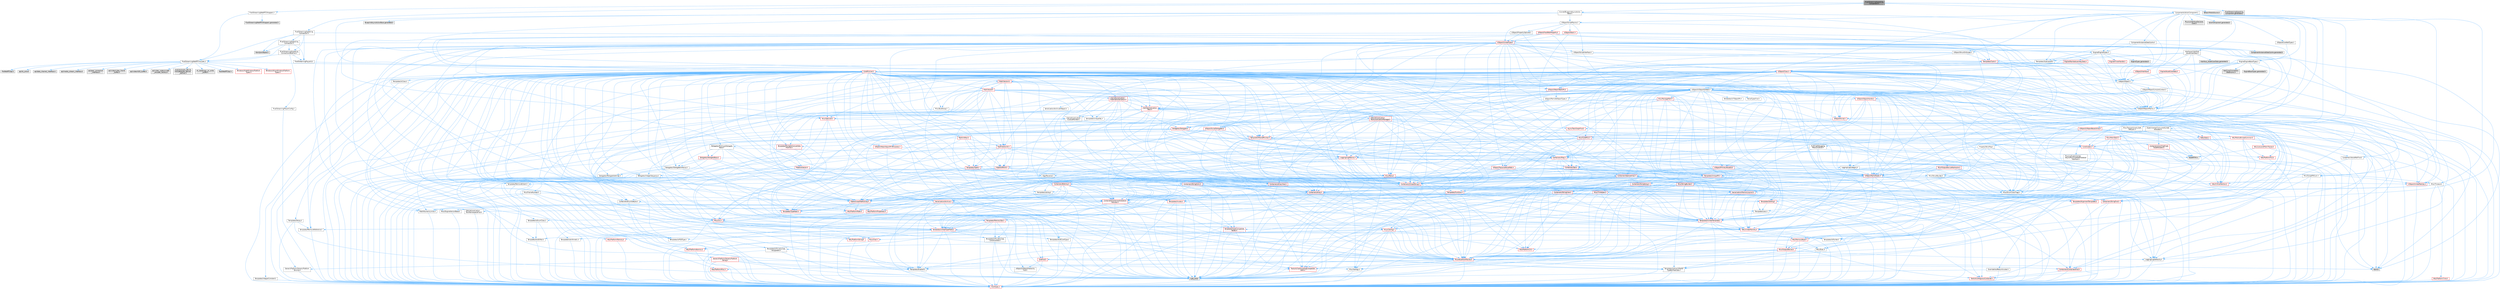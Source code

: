 digraph "PixelStreamingSignallingComponent.h"
{
 // INTERACTIVE_SVG=YES
 // LATEX_PDF_SIZE
  bgcolor="transparent";
  edge [fontname=Helvetica,fontsize=10,labelfontname=Helvetica,labelfontsize=10];
  node [fontname=Helvetica,fontsize=10,shape=box,height=0.2,width=0.4];
  Node1 [id="Node000001",label="PixelStreamingSignalling\lComponent.h",height=0.2,width=0.4,color="gray40", fillcolor="grey60", style="filled", fontcolor="black",tooltip=" "];
  Node1 -> Node2 [id="edge1_Node000001_Node000002",color="steelblue1",style="solid",tooltip=" "];
  Node2 [id="Node000002",label="PixelStreamingSignalling\lConnection.h",height=0.2,width=0.4,color="grey40", fillcolor="white", style="filled",URL="$d4/d30/PixelStreamingSignallingConnection_8h.html",tooltip=" "];
  Node2 -> Node3 [id="edge2_Node000002_Node000003",color="steelblue1",style="solid",tooltip=" "];
  Node3 [id="Node000003",label="PixelStreamingWebRTCIncludes.h",height=0.2,width=0.4,color="grey40", fillcolor="white", style="filled",URL="$d6/d79/PixelStreamingWebRTCIncludes_8h.html",tooltip=" "];
  Node3 -> Node4 [id="edge3_Node000003_Node000004",color="steelblue1",style="solid",tooltip=" "];
  Node4 [id="Node000004",label="CoreMinimal.h",height=0.2,width=0.4,color="red", fillcolor="#FFF0F0", style="filled",URL="$d7/d67/CoreMinimal_8h.html",tooltip=" "];
  Node4 -> Node5 [id="edge4_Node000004_Node000005",color="steelblue1",style="solid",tooltip=" "];
  Node5 [id="Node000005",label="CoreTypes.h",height=0.2,width=0.4,color="red", fillcolor="#FFF0F0", style="filled",URL="$dc/dec/CoreTypes_8h.html",tooltip=" "];
  Node4 -> Node19 [id="edge5_Node000004_Node000019",color="steelblue1",style="solid",tooltip=" "];
  Node19 [id="Node000019",label="CoreFwd.h",height=0.2,width=0.4,color="red", fillcolor="#FFF0F0", style="filled",URL="$d1/d1e/CoreFwd_8h.html",tooltip=" "];
  Node19 -> Node5 [id="edge6_Node000019_Node000005",color="steelblue1",style="solid",tooltip=" "];
  Node19 -> Node20 [id="edge7_Node000019_Node000020",color="steelblue1",style="solid",tooltip=" "];
  Node20 [id="Node000020",label="Containers/ContainersFwd.h",height=0.2,width=0.4,color="red", fillcolor="#FFF0F0", style="filled",URL="$d4/d0a/ContainersFwd_8h.html",tooltip=" "];
  Node20 -> Node5 [id="edge8_Node000020_Node000005",color="steelblue1",style="solid",tooltip=" "];
  Node20 -> Node21 [id="edge9_Node000020_Node000021",color="steelblue1",style="solid",tooltip=" "];
  Node21 [id="Node000021",label="Traits/IsContiguousContainer.h",height=0.2,width=0.4,color="red", fillcolor="#FFF0F0", style="filled",URL="$d5/d3c/IsContiguousContainer_8h.html",tooltip=" "];
  Node21 -> Node5 [id="edge10_Node000021_Node000005",color="steelblue1",style="solid",tooltip=" "];
  Node19 -> Node25 [id="edge11_Node000019_Node000025",color="steelblue1",style="solid",tooltip=" "];
  Node25 [id="Node000025",label="UObject/UObjectHierarchy\lFwd.h",height=0.2,width=0.4,color="grey40", fillcolor="white", style="filled",URL="$d3/d13/UObjectHierarchyFwd_8h.html",tooltip=" "];
  Node4 -> Node25 [id="edge12_Node000004_Node000025",color="steelblue1",style="solid",tooltip=" "];
  Node4 -> Node20 [id="edge13_Node000004_Node000020",color="steelblue1",style="solid",tooltip=" "];
  Node4 -> Node26 [id="edge14_Node000004_Node000026",color="steelblue1",style="solid",tooltip=" "];
  Node26 [id="Node000026",label="Misc/VarArgs.h",height=0.2,width=0.4,color="grey40", fillcolor="white", style="filled",URL="$d5/d6f/VarArgs_8h.html",tooltip=" "];
  Node26 -> Node5 [id="edge15_Node000026_Node000005",color="steelblue1",style="solid",tooltip=" "];
  Node4 -> Node27 [id="edge16_Node000004_Node000027",color="steelblue1",style="solid",tooltip=" "];
  Node27 [id="Node000027",label="Logging/LogVerbosity.h",height=0.2,width=0.4,color="grey40", fillcolor="white", style="filled",URL="$d2/d8f/LogVerbosity_8h.html",tooltip=" "];
  Node27 -> Node5 [id="edge17_Node000027_Node000005",color="steelblue1",style="solid",tooltip=" "];
  Node4 -> Node28 [id="edge18_Node000004_Node000028",color="steelblue1",style="solid",tooltip=" "];
  Node28 [id="Node000028",label="Misc/OutputDevice.h",height=0.2,width=0.4,color="red", fillcolor="#FFF0F0", style="filled",URL="$d7/d32/OutputDevice_8h.html",tooltip=" "];
  Node28 -> Node19 [id="edge19_Node000028_Node000019",color="steelblue1",style="solid",tooltip=" "];
  Node28 -> Node5 [id="edge20_Node000028_Node000005",color="steelblue1",style="solid",tooltip=" "];
  Node28 -> Node27 [id="edge21_Node000028_Node000027",color="steelblue1",style="solid",tooltip=" "];
  Node28 -> Node26 [id="edge22_Node000028_Node000026",color="steelblue1",style="solid",tooltip=" "];
  Node28 -> Node29 [id="edge23_Node000028_Node000029",color="steelblue1",style="solid",tooltip=" "];
  Node29 [id="Node000029",label="Templates/IsArrayOrRefOf\lTypeByPredicate.h",height=0.2,width=0.4,color="grey40", fillcolor="white", style="filled",URL="$d6/da1/IsArrayOrRefOfTypeByPredicate_8h.html",tooltip=" "];
  Node29 -> Node5 [id="edge24_Node000029_Node000005",color="steelblue1",style="solid",tooltip=" "];
  Node28 -> Node32 [id="edge25_Node000028_Node000032",color="steelblue1",style="solid",tooltip=" "];
  Node32 [id="Node000032",label="Traits/IsCharEncodingCompatible\lWith.h",height=0.2,width=0.4,color="red", fillcolor="#FFF0F0", style="filled",URL="$df/dd1/IsCharEncodingCompatibleWith_8h.html",tooltip=" "];
  Node32 -> Node9 [id="edge26_Node000032_Node000009",color="steelblue1",style="solid",tooltip=" "];
  Node9 [id="Node000009",label="type_traits",height=0.2,width=0.4,color="grey60", fillcolor="#E0E0E0", style="filled",tooltip=" "];
  Node4 -> Node34 [id="edge27_Node000004_Node000034",color="steelblue1",style="solid",tooltip=" "];
  Node34 [id="Node000034",label="HAL/PlatformCrt.h",height=0.2,width=0.4,color="red", fillcolor="#FFF0F0", style="filled",URL="$d8/d75/PlatformCrt_8h.html",tooltip=" "];
  Node4 -> Node44 [id="edge28_Node000004_Node000044",color="steelblue1",style="solid",tooltip=" "];
  Node44 [id="Node000044",label="HAL/PlatformMisc.h",height=0.2,width=0.4,color="red", fillcolor="#FFF0F0", style="filled",URL="$d0/df5/PlatformMisc_8h.html",tooltip=" "];
  Node44 -> Node5 [id="edge29_Node000044_Node000005",color="steelblue1",style="solid",tooltip=" "];
  Node4 -> Node63 [id="edge30_Node000004_Node000063",color="steelblue1",style="solid",tooltip=" "];
  Node63 [id="Node000063",label="Misc/AssertionMacros.h",height=0.2,width=0.4,color="red", fillcolor="#FFF0F0", style="filled",URL="$d0/dfa/AssertionMacros_8h.html",tooltip=" "];
  Node63 -> Node5 [id="edge31_Node000063_Node000005",color="steelblue1",style="solid",tooltip=" "];
  Node63 -> Node44 [id="edge32_Node000063_Node000044",color="steelblue1",style="solid",tooltip=" "];
  Node63 -> Node64 [id="edge33_Node000063_Node000064",color="steelblue1",style="solid",tooltip=" "];
  Node64 [id="Node000064",label="Templates/EnableIf.h",height=0.2,width=0.4,color="grey40", fillcolor="white", style="filled",URL="$d7/d60/EnableIf_8h.html",tooltip=" "];
  Node64 -> Node5 [id="edge34_Node000064_Node000005",color="steelblue1",style="solid",tooltip=" "];
  Node63 -> Node29 [id="edge35_Node000063_Node000029",color="steelblue1",style="solid",tooltip=" "];
  Node63 -> Node32 [id="edge36_Node000063_Node000032",color="steelblue1",style="solid",tooltip=" "];
  Node63 -> Node26 [id="edge37_Node000063_Node000026",color="steelblue1",style="solid",tooltip=" "];
  Node63 -> Node71 [id="edge38_Node000063_Node000071",color="steelblue1",style="solid",tooltip=" "];
  Node71 [id="Node000071",label="atomic",height=0.2,width=0.4,color="grey60", fillcolor="#E0E0E0", style="filled",tooltip=" "];
  Node4 -> Node72 [id="edge39_Node000004_Node000072",color="steelblue1",style="solid",tooltip=" "];
  Node72 [id="Node000072",label="Templates/IsPointer.h",height=0.2,width=0.4,color="grey40", fillcolor="white", style="filled",URL="$d7/d05/IsPointer_8h.html",tooltip=" "];
  Node72 -> Node5 [id="edge40_Node000072_Node000005",color="steelblue1",style="solid",tooltip=" "];
  Node4 -> Node73 [id="edge41_Node000004_Node000073",color="steelblue1",style="solid",tooltip=" "];
  Node73 [id="Node000073",label="HAL/PlatformMemory.h",height=0.2,width=0.4,color="red", fillcolor="#FFF0F0", style="filled",URL="$de/d68/PlatformMemory_8h.html",tooltip=" "];
  Node73 -> Node5 [id="edge42_Node000073_Node000005",color="steelblue1",style="solid",tooltip=" "];
  Node4 -> Node56 [id="edge43_Node000004_Node000056",color="steelblue1",style="solid",tooltip=" "];
  Node56 [id="Node000056",label="HAL/PlatformAtomics.h",height=0.2,width=0.4,color="red", fillcolor="#FFF0F0", style="filled",URL="$d3/d36/PlatformAtomics_8h.html",tooltip=" "];
  Node56 -> Node5 [id="edge44_Node000056_Node000005",color="steelblue1",style="solid",tooltip=" "];
  Node4 -> Node78 [id="edge45_Node000004_Node000078",color="steelblue1",style="solid",tooltip=" "];
  Node78 [id="Node000078",label="Misc/Exec.h",height=0.2,width=0.4,color="grey40", fillcolor="white", style="filled",URL="$de/ddb/Exec_8h.html",tooltip=" "];
  Node78 -> Node5 [id="edge46_Node000078_Node000005",color="steelblue1",style="solid",tooltip=" "];
  Node78 -> Node63 [id="edge47_Node000078_Node000063",color="steelblue1",style="solid",tooltip=" "];
  Node4 -> Node79 [id="edge48_Node000004_Node000079",color="steelblue1",style="solid",tooltip=" "];
  Node79 [id="Node000079",label="HAL/MemoryBase.h",height=0.2,width=0.4,color="red", fillcolor="#FFF0F0", style="filled",URL="$d6/d9f/MemoryBase_8h.html",tooltip=" "];
  Node79 -> Node5 [id="edge49_Node000079_Node000005",color="steelblue1",style="solid",tooltip=" "];
  Node79 -> Node56 [id="edge50_Node000079_Node000056",color="steelblue1",style="solid",tooltip=" "];
  Node79 -> Node34 [id="edge51_Node000079_Node000034",color="steelblue1",style="solid",tooltip=" "];
  Node79 -> Node78 [id="edge52_Node000079_Node000078",color="steelblue1",style="solid",tooltip=" "];
  Node79 -> Node28 [id="edge53_Node000079_Node000028",color="steelblue1",style="solid",tooltip=" "];
  Node4 -> Node89 [id="edge54_Node000004_Node000089",color="steelblue1",style="solid",tooltip=" "];
  Node89 [id="Node000089",label="HAL/UnrealMemory.h",height=0.2,width=0.4,color="red", fillcolor="#FFF0F0", style="filled",URL="$d9/d96/UnrealMemory_8h.html",tooltip=" "];
  Node89 -> Node5 [id="edge55_Node000089_Node000005",color="steelblue1",style="solid",tooltip=" "];
  Node89 -> Node79 [id="edge56_Node000089_Node000079",color="steelblue1",style="solid",tooltip=" "];
  Node89 -> Node73 [id="edge57_Node000089_Node000073",color="steelblue1",style="solid",tooltip=" "];
  Node89 -> Node72 [id="edge58_Node000089_Node000072",color="steelblue1",style="solid",tooltip=" "];
  Node4 -> Node91 [id="edge59_Node000004_Node000091",color="steelblue1",style="solid",tooltip=" "];
  Node91 [id="Node000091",label="Templates/IsArithmetic.h",height=0.2,width=0.4,color="grey40", fillcolor="white", style="filled",URL="$d2/d5d/IsArithmetic_8h.html",tooltip=" "];
  Node91 -> Node5 [id="edge60_Node000091_Node000005",color="steelblue1",style="solid",tooltip=" "];
  Node4 -> Node85 [id="edge61_Node000004_Node000085",color="steelblue1",style="solid",tooltip=" "];
  Node85 [id="Node000085",label="Templates/AndOrNot.h",height=0.2,width=0.4,color="grey40", fillcolor="white", style="filled",URL="$db/d0a/AndOrNot_8h.html",tooltip=" "];
  Node85 -> Node5 [id="edge62_Node000085_Node000005",color="steelblue1",style="solid",tooltip=" "];
  Node4 -> Node92 [id="edge63_Node000004_Node000092",color="steelblue1",style="solid",tooltip=" "];
  Node92 [id="Node000092",label="Templates/IsPODType.h",height=0.2,width=0.4,color="grey40", fillcolor="white", style="filled",URL="$d7/db1/IsPODType_8h.html",tooltip=" "];
  Node92 -> Node5 [id="edge64_Node000092_Node000005",color="steelblue1",style="solid",tooltip=" "];
  Node4 -> Node93 [id="edge65_Node000004_Node000093",color="steelblue1",style="solid",tooltip=" "];
  Node93 [id="Node000093",label="Templates/IsUECoreType.h",height=0.2,width=0.4,color="grey40", fillcolor="white", style="filled",URL="$d1/db8/IsUECoreType_8h.html",tooltip=" "];
  Node93 -> Node5 [id="edge66_Node000093_Node000005",color="steelblue1",style="solid",tooltip=" "];
  Node93 -> Node9 [id="edge67_Node000093_Node000009",color="steelblue1",style="solid",tooltip=" "];
  Node4 -> Node86 [id="edge68_Node000004_Node000086",color="steelblue1",style="solid",tooltip=" "];
  Node86 [id="Node000086",label="Templates/IsTriviallyCopy\lConstructible.h",height=0.2,width=0.4,color="grey40", fillcolor="white", style="filled",URL="$d3/d78/IsTriviallyCopyConstructible_8h.html",tooltip=" "];
  Node86 -> Node5 [id="edge69_Node000086_Node000005",color="steelblue1",style="solid",tooltip=" "];
  Node86 -> Node9 [id="edge70_Node000086_Node000009",color="steelblue1",style="solid",tooltip=" "];
  Node4 -> Node94 [id="edge71_Node000004_Node000094",color="steelblue1",style="solid",tooltip=" "];
  Node94 [id="Node000094",label="Templates/UnrealTypeTraits.h",height=0.2,width=0.4,color="red", fillcolor="#FFF0F0", style="filled",URL="$d2/d2d/UnrealTypeTraits_8h.html",tooltip=" "];
  Node94 -> Node5 [id="edge72_Node000094_Node000005",color="steelblue1",style="solid",tooltip=" "];
  Node94 -> Node72 [id="edge73_Node000094_Node000072",color="steelblue1",style="solid",tooltip=" "];
  Node94 -> Node63 [id="edge74_Node000094_Node000063",color="steelblue1",style="solid",tooltip=" "];
  Node94 -> Node85 [id="edge75_Node000094_Node000085",color="steelblue1",style="solid",tooltip=" "];
  Node94 -> Node64 [id="edge76_Node000094_Node000064",color="steelblue1",style="solid",tooltip=" "];
  Node94 -> Node91 [id="edge77_Node000094_Node000091",color="steelblue1",style="solid",tooltip=" "];
  Node94 -> Node92 [id="edge78_Node000094_Node000092",color="steelblue1",style="solid",tooltip=" "];
  Node94 -> Node93 [id="edge79_Node000094_Node000093",color="steelblue1",style="solid",tooltip=" "];
  Node94 -> Node86 [id="edge80_Node000094_Node000086",color="steelblue1",style="solid",tooltip=" "];
  Node4 -> Node64 [id="edge81_Node000004_Node000064",color="steelblue1",style="solid",tooltip=" "];
  Node4 -> Node96 [id="edge82_Node000004_Node000096",color="steelblue1",style="solid",tooltip=" "];
  Node96 [id="Node000096",label="Templates/RemoveReference.h",height=0.2,width=0.4,color="grey40", fillcolor="white", style="filled",URL="$da/dbe/RemoveReference_8h.html",tooltip=" "];
  Node96 -> Node5 [id="edge83_Node000096_Node000005",color="steelblue1",style="solid",tooltip=" "];
  Node4 -> Node97 [id="edge84_Node000004_Node000097",color="steelblue1",style="solid",tooltip=" "];
  Node97 [id="Node000097",label="Templates/IntegralConstant.h",height=0.2,width=0.4,color="grey40", fillcolor="white", style="filled",URL="$db/d1b/IntegralConstant_8h.html",tooltip=" "];
  Node97 -> Node5 [id="edge85_Node000097_Node000005",color="steelblue1",style="solid",tooltip=" "];
  Node4 -> Node98 [id="edge86_Node000004_Node000098",color="steelblue1",style="solid",tooltip=" "];
  Node98 [id="Node000098",label="Templates/IsClass.h",height=0.2,width=0.4,color="grey40", fillcolor="white", style="filled",URL="$db/dcb/IsClass_8h.html",tooltip=" "];
  Node98 -> Node5 [id="edge87_Node000098_Node000005",color="steelblue1",style="solid",tooltip=" "];
  Node4 -> Node99 [id="edge88_Node000004_Node000099",color="steelblue1",style="solid",tooltip=" "];
  Node99 [id="Node000099",label="Templates/TypeCompatible\lBytes.h",height=0.2,width=0.4,color="red", fillcolor="#FFF0F0", style="filled",URL="$df/d0a/TypeCompatibleBytes_8h.html",tooltip=" "];
  Node99 -> Node5 [id="edge89_Node000099_Node000005",color="steelblue1",style="solid",tooltip=" "];
  Node99 -> Node9 [id="edge90_Node000099_Node000009",color="steelblue1",style="solid",tooltip=" "];
  Node4 -> Node21 [id="edge91_Node000004_Node000021",color="steelblue1",style="solid",tooltip=" "];
  Node4 -> Node100 [id="edge92_Node000004_Node000100",color="steelblue1",style="solid",tooltip=" "];
  Node100 [id="Node000100",label="Templates/UnrealTemplate.h",height=0.2,width=0.4,color="red", fillcolor="#FFF0F0", style="filled",URL="$d4/d24/UnrealTemplate_8h.html",tooltip=" "];
  Node100 -> Node5 [id="edge93_Node000100_Node000005",color="steelblue1",style="solid",tooltip=" "];
  Node100 -> Node72 [id="edge94_Node000100_Node000072",color="steelblue1",style="solid",tooltip=" "];
  Node100 -> Node89 [id="edge95_Node000100_Node000089",color="steelblue1",style="solid",tooltip=" "];
  Node100 -> Node94 [id="edge96_Node000100_Node000094",color="steelblue1",style="solid",tooltip=" "];
  Node100 -> Node96 [id="edge97_Node000100_Node000096",color="steelblue1",style="solid",tooltip=" "];
  Node100 -> Node99 [id="edge98_Node000100_Node000099",color="steelblue1",style="solid",tooltip=" "];
  Node100 -> Node21 [id="edge99_Node000100_Node000021",color="steelblue1",style="solid",tooltip=" "];
  Node100 -> Node9 [id="edge100_Node000100_Node000009",color="steelblue1",style="solid",tooltip=" "];
  Node4 -> Node49 [id="edge101_Node000004_Node000049",color="steelblue1",style="solid",tooltip=" "];
  Node49 [id="Node000049",label="Math/NumericLimits.h",height=0.2,width=0.4,color="grey40", fillcolor="white", style="filled",URL="$df/d1b/NumericLimits_8h.html",tooltip=" "];
  Node49 -> Node5 [id="edge102_Node000049_Node000005",color="steelblue1",style="solid",tooltip=" "];
  Node4 -> Node104 [id="edge103_Node000004_Node000104",color="steelblue1",style="solid",tooltip=" "];
  Node104 [id="Node000104",label="HAL/PlatformMath.h",height=0.2,width=0.4,color="red", fillcolor="#FFF0F0", style="filled",URL="$dc/d53/PlatformMath_8h.html",tooltip=" "];
  Node104 -> Node5 [id="edge104_Node000104_Node000005",color="steelblue1",style="solid",tooltip=" "];
  Node4 -> Node87 [id="edge105_Node000004_Node000087",color="steelblue1",style="solid",tooltip=" "];
  Node87 [id="Node000087",label="Templates/IsTriviallyCopy\lAssignable.h",height=0.2,width=0.4,color="grey40", fillcolor="white", style="filled",URL="$d2/df2/IsTriviallyCopyAssignable_8h.html",tooltip=" "];
  Node87 -> Node5 [id="edge106_Node000087_Node000005",color="steelblue1",style="solid",tooltip=" "];
  Node87 -> Node9 [id="edge107_Node000087_Node000009",color="steelblue1",style="solid",tooltip=" "];
  Node4 -> Node112 [id="edge108_Node000004_Node000112",color="steelblue1",style="solid",tooltip=" "];
  Node112 [id="Node000112",label="Templates/MemoryOps.h",height=0.2,width=0.4,color="red", fillcolor="#FFF0F0", style="filled",URL="$db/dea/MemoryOps_8h.html",tooltip=" "];
  Node112 -> Node5 [id="edge109_Node000112_Node000005",color="steelblue1",style="solid",tooltip=" "];
  Node112 -> Node89 [id="edge110_Node000112_Node000089",color="steelblue1",style="solid",tooltip=" "];
  Node112 -> Node87 [id="edge111_Node000112_Node000087",color="steelblue1",style="solid",tooltip=" "];
  Node112 -> Node86 [id="edge112_Node000112_Node000086",color="steelblue1",style="solid",tooltip=" "];
  Node112 -> Node94 [id="edge113_Node000112_Node000094",color="steelblue1",style="solid",tooltip=" "];
  Node112 -> Node9 [id="edge114_Node000112_Node000009",color="steelblue1",style="solid",tooltip=" "];
  Node4 -> Node113 [id="edge115_Node000004_Node000113",color="steelblue1",style="solid",tooltip=" "];
  Node113 [id="Node000113",label="Containers/ContainerAllocation\lPolicies.h",height=0.2,width=0.4,color="red", fillcolor="#FFF0F0", style="filled",URL="$d7/dff/ContainerAllocationPolicies_8h.html",tooltip=" "];
  Node113 -> Node5 [id="edge116_Node000113_Node000005",color="steelblue1",style="solid",tooltip=" "];
  Node113 -> Node113 [id="edge117_Node000113_Node000113",color="steelblue1",style="solid",tooltip=" "];
  Node113 -> Node104 [id="edge118_Node000113_Node000104",color="steelblue1",style="solid",tooltip=" "];
  Node113 -> Node89 [id="edge119_Node000113_Node000089",color="steelblue1",style="solid",tooltip=" "];
  Node113 -> Node49 [id="edge120_Node000113_Node000049",color="steelblue1",style="solid",tooltip=" "];
  Node113 -> Node63 [id="edge121_Node000113_Node000063",color="steelblue1",style="solid",tooltip=" "];
  Node113 -> Node112 [id="edge122_Node000113_Node000112",color="steelblue1",style="solid",tooltip=" "];
  Node113 -> Node99 [id="edge123_Node000113_Node000099",color="steelblue1",style="solid",tooltip=" "];
  Node113 -> Node9 [id="edge124_Node000113_Node000009",color="steelblue1",style="solid",tooltip=" "];
  Node4 -> Node116 [id="edge125_Node000004_Node000116",color="steelblue1",style="solid",tooltip=" "];
  Node116 [id="Node000116",label="Templates/IsEnumClass.h",height=0.2,width=0.4,color="grey40", fillcolor="white", style="filled",URL="$d7/d15/IsEnumClass_8h.html",tooltip=" "];
  Node116 -> Node5 [id="edge126_Node000116_Node000005",color="steelblue1",style="solid",tooltip=" "];
  Node116 -> Node85 [id="edge127_Node000116_Node000085",color="steelblue1",style="solid",tooltip=" "];
  Node4 -> Node117 [id="edge128_Node000004_Node000117",color="steelblue1",style="solid",tooltip=" "];
  Node117 [id="Node000117",label="HAL/PlatformProperties.h",height=0.2,width=0.4,color="red", fillcolor="#FFF0F0", style="filled",URL="$d9/db0/PlatformProperties_8h.html",tooltip=" "];
  Node117 -> Node5 [id="edge129_Node000117_Node000005",color="steelblue1",style="solid",tooltip=" "];
  Node4 -> Node120 [id="edge130_Node000004_Node000120",color="steelblue1",style="solid",tooltip=" "];
  Node120 [id="Node000120",label="Misc/EngineVersionBase.h",height=0.2,width=0.4,color="grey40", fillcolor="white", style="filled",URL="$d5/d2b/EngineVersionBase_8h.html",tooltip=" "];
  Node120 -> Node5 [id="edge131_Node000120_Node000005",color="steelblue1",style="solid",tooltip=" "];
  Node4 -> Node121 [id="edge132_Node000004_Node000121",color="steelblue1",style="solid",tooltip=" "];
  Node121 [id="Node000121",label="Internationalization\l/TextNamespaceFwd.h",height=0.2,width=0.4,color="grey40", fillcolor="white", style="filled",URL="$d8/d97/TextNamespaceFwd_8h.html",tooltip=" "];
  Node121 -> Node5 [id="edge133_Node000121_Node000005",color="steelblue1",style="solid",tooltip=" "];
  Node4 -> Node122 [id="edge134_Node000004_Node000122",color="steelblue1",style="solid",tooltip=" "];
  Node122 [id="Node000122",label="Serialization/Archive.h",height=0.2,width=0.4,color="red", fillcolor="#FFF0F0", style="filled",URL="$d7/d3b/Archive_8h.html",tooltip=" "];
  Node122 -> Node19 [id="edge135_Node000122_Node000019",color="steelblue1",style="solid",tooltip=" "];
  Node122 -> Node5 [id="edge136_Node000122_Node000005",color="steelblue1",style="solid",tooltip=" "];
  Node122 -> Node117 [id="edge137_Node000122_Node000117",color="steelblue1",style="solid",tooltip=" "];
  Node122 -> Node121 [id="edge138_Node000122_Node000121",color="steelblue1",style="solid",tooltip=" "];
  Node122 -> Node63 [id="edge139_Node000122_Node000063",color="steelblue1",style="solid",tooltip=" "];
  Node122 -> Node120 [id="edge140_Node000122_Node000120",color="steelblue1",style="solid",tooltip=" "];
  Node122 -> Node26 [id="edge141_Node000122_Node000026",color="steelblue1",style="solid",tooltip=" "];
  Node122 -> Node64 [id="edge142_Node000122_Node000064",color="steelblue1",style="solid",tooltip=" "];
  Node122 -> Node29 [id="edge143_Node000122_Node000029",color="steelblue1",style="solid",tooltip=" "];
  Node122 -> Node116 [id="edge144_Node000122_Node000116",color="steelblue1",style="solid",tooltip=" "];
  Node122 -> Node100 [id="edge145_Node000122_Node000100",color="steelblue1",style="solid",tooltip=" "];
  Node122 -> Node32 [id="edge146_Node000122_Node000032",color="steelblue1",style="solid",tooltip=" "];
  Node4 -> Node126 [id="edge147_Node000004_Node000126",color="steelblue1",style="solid",tooltip=" "];
  Node126 [id="Node000126",label="Templates/Less.h",height=0.2,width=0.4,color="grey40", fillcolor="white", style="filled",URL="$de/dc8/Less_8h.html",tooltip=" "];
  Node126 -> Node5 [id="edge148_Node000126_Node000005",color="steelblue1",style="solid",tooltip=" "];
  Node126 -> Node100 [id="edge149_Node000126_Node000100",color="steelblue1",style="solid",tooltip=" "];
  Node4 -> Node127 [id="edge150_Node000004_Node000127",color="steelblue1",style="solid",tooltip=" "];
  Node127 [id="Node000127",label="Templates/Sorting.h",height=0.2,width=0.4,color="red", fillcolor="#FFF0F0", style="filled",URL="$d3/d9e/Sorting_8h.html",tooltip=" "];
  Node127 -> Node5 [id="edge151_Node000127_Node000005",color="steelblue1",style="solid",tooltip=" "];
  Node127 -> Node104 [id="edge152_Node000127_Node000104",color="steelblue1",style="solid",tooltip=" "];
  Node127 -> Node126 [id="edge153_Node000127_Node000126",color="steelblue1",style="solid",tooltip=" "];
  Node4 -> Node138 [id="edge154_Node000004_Node000138",color="steelblue1",style="solid",tooltip=" "];
  Node138 [id="Node000138",label="Misc/Char.h",height=0.2,width=0.4,color="red", fillcolor="#FFF0F0", style="filled",URL="$d0/d58/Char_8h.html",tooltip=" "];
  Node138 -> Node5 [id="edge155_Node000138_Node000005",color="steelblue1",style="solid",tooltip=" "];
  Node138 -> Node9 [id="edge156_Node000138_Node000009",color="steelblue1",style="solid",tooltip=" "];
  Node4 -> Node141 [id="edge157_Node000004_Node000141",color="steelblue1",style="solid",tooltip=" "];
  Node141 [id="Node000141",label="GenericPlatform/GenericPlatform\lStricmp.h",height=0.2,width=0.4,color="grey40", fillcolor="white", style="filled",URL="$d2/d86/GenericPlatformStricmp_8h.html",tooltip=" "];
  Node141 -> Node5 [id="edge158_Node000141_Node000005",color="steelblue1",style="solid",tooltip=" "];
  Node4 -> Node142 [id="edge159_Node000004_Node000142",color="steelblue1",style="solid",tooltip=" "];
  Node142 [id="Node000142",label="GenericPlatform/GenericPlatform\lString.h",height=0.2,width=0.4,color="red", fillcolor="#FFF0F0", style="filled",URL="$dd/d20/GenericPlatformString_8h.html",tooltip=" "];
  Node142 -> Node5 [id="edge160_Node000142_Node000005",color="steelblue1",style="solid",tooltip=" "];
  Node142 -> Node141 [id="edge161_Node000142_Node000141",color="steelblue1",style="solid",tooltip=" "];
  Node142 -> Node64 [id="edge162_Node000142_Node000064",color="steelblue1",style="solid",tooltip=" "];
  Node142 -> Node32 [id="edge163_Node000142_Node000032",color="steelblue1",style="solid",tooltip=" "];
  Node142 -> Node9 [id="edge164_Node000142_Node000009",color="steelblue1",style="solid",tooltip=" "];
  Node4 -> Node75 [id="edge165_Node000004_Node000075",color="steelblue1",style="solid",tooltip=" "];
  Node75 [id="Node000075",label="HAL/PlatformString.h",height=0.2,width=0.4,color="red", fillcolor="#FFF0F0", style="filled",URL="$db/db5/PlatformString_8h.html",tooltip=" "];
  Node75 -> Node5 [id="edge166_Node000075_Node000005",color="steelblue1",style="solid",tooltip=" "];
  Node4 -> Node145 [id="edge167_Node000004_Node000145",color="steelblue1",style="solid",tooltip=" "];
  Node145 [id="Node000145",label="Misc/CString.h",height=0.2,width=0.4,color="red", fillcolor="#FFF0F0", style="filled",URL="$d2/d49/CString_8h.html",tooltip=" "];
  Node145 -> Node5 [id="edge168_Node000145_Node000005",color="steelblue1",style="solid",tooltip=" "];
  Node145 -> Node34 [id="edge169_Node000145_Node000034",color="steelblue1",style="solid",tooltip=" "];
  Node145 -> Node75 [id="edge170_Node000145_Node000075",color="steelblue1",style="solid",tooltip=" "];
  Node145 -> Node63 [id="edge171_Node000145_Node000063",color="steelblue1",style="solid",tooltip=" "];
  Node145 -> Node138 [id="edge172_Node000145_Node000138",color="steelblue1",style="solid",tooltip=" "];
  Node145 -> Node26 [id="edge173_Node000145_Node000026",color="steelblue1",style="solid",tooltip=" "];
  Node145 -> Node29 [id="edge174_Node000145_Node000029",color="steelblue1",style="solid",tooltip=" "];
  Node145 -> Node32 [id="edge175_Node000145_Node000032",color="steelblue1",style="solid",tooltip=" "];
  Node4 -> Node146 [id="edge176_Node000004_Node000146",color="steelblue1",style="solid",tooltip=" "];
  Node146 [id="Node000146",label="Misc/Crc.h",height=0.2,width=0.4,color="red", fillcolor="#FFF0F0", style="filled",URL="$d4/dd2/Crc_8h.html",tooltip=" "];
  Node146 -> Node5 [id="edge177_Node000146_Node000005",color="steelblue1",style="solid",tooltip=" "];
  Node146 -> Node75 [id="edge178_Node000146_Node000075",color="steelblue1",style="solid",tooltip=" "];
  Node146 -> Node63 [id="edge179_Node000146_Node000063",color="steelblue1",style="solid",tooltip=" "];
  Node146 -> Node145 [id="edge180_Node000146_Node000145",color="steelblue1",style="solid",tooltip=" "];
  Node146 -> Node138 [id="edge181_Node000146_Node000138",color="steelblue1",style="solid",tooltip=" "];
  Node146 -> Node94 [id="edge182_Node000146_Node000094",color="steelblue1",style="solid",tooltip=" "];
  Node4 -> Node137 [id="edge183_Node000004_Node000137",color="steelblue1",style="solid",tooltip=" "];
  Node137 [id="Node000137",label="Math/UnrealMathUtility.h",height=0.2,width=0.4,color="red", fillcolor="#FFF0F0", style="filled",URL="$db/db8/UnrealMathUtility_8h.html",tooltip=" "];
  Node137 -> Node5 [id="edge184_Node000137_Node000005",color="steelblue1",style="solid",tooltip=" "];
  Node137 -> Node63 [id="edge185_Node000137_Node000063",color="steelblue1",style="solid",tooltip=" "];
  Node137 -> Node104 [id="edge186_Node000137_Node000104",color="steelblue1",style="solid",tooltip=" "];
  Node4 -> Node147 [id="edge187_Node000004_Node000147",color="steelblue1",style="solid",tooltip=" "];
  Node147 [id="Node000147",label="Containers/UnrealString.h",height=0.2,width=0.4,color="red", fillcolor="#FFF0F0", style="filled",URL="$d5/dba/UnrealString_8h.html",tooltip=" "];
  Node4 -> Node151 [id="edge188_Node000004_Node000151",color="steelblue1",style="solid",tooltip=" "];
  Node151 [id="Node000151",label="Containers/Array.h",height=0.2,width=0.4,color="red", fillcolor="#FFF0F0", style="filled",URL="$df/dd0/Array_8h.html",tooltip=" "];
  Node151 -> Node5 [id="edge189_Node000151_Node000005",color="steelblue1",style="solid",tooltip=" "];
  Node151 -> Node63 [id="edge190_Node000151_Node000063",color="steelblue1",style="solid",tooltip=" "];
  Node151 -> Node89 [id="edge191_Node000151_Node000089",color="steelblue1",style="solid",tooltip=" "];
  Node151 -> Node94 [id="edge192_Node000151_Node000094",color="steelblue1",style="solid",tooltip=" "];
  Node151 -> Node100 [id="edge193_Node000151_Node000100",color="steelblue1",style="solid",tooltip=" "];
  Node151 -> Node113 [id="edge194_Node000151_Node000113",color="steelblue1",style="solid",tooltip=" "];
  Node151 -> Node122 [id="edge195_Node000151_Node000122",color="steelblue1",style="solid",tooltip=" "];
  Node151 -> Node130 [id="edge196_Node000151_Node000130",color="steelblue1",style="solid",tooltip=" "];
  Node130 [id="Node000130",label="Templates/Invoke.h",height=0.2,width=0.4,color="red", fillcolor="#FFF0F0", style="filled",URL="$d7/deb/Invoke_8h.html",tooltip=" "];
  Node130 -> Node5 [id="edge197_Node000130_Node000005",color="steelblue1",style="solid",tooltip=" "];
  Node130 -> Node100 [id="edge198_Node000130_Node000100",color="steelblue1",style="solid",tooltip=" "];
  Node130 -> Node9 [id="edge199_Node000130_Node000009",color="steelblue1",style="solid",tooltip=" "];
  Node151 -> Node126 [id="edge200_Node000151_Node000126",color="steelblue1",style="solid",tooltip=" "];
  Node151 -> Node127 [id="edge201_Node000151_Node000127",color="steelblue1",style="solid",tooltip=" "];
  Node151 -> Node174 [id="edge202_Node000151_Node000174",color="steelblue1",style="solid",tooltip=" "];
  Node174 [id="Node000174",label="Templates/AlignmentTemplates.h",height=0.2,width=0.4,color="red", fillcolor="#FFF0F0", style="filled",URL="$dd/d32/AlignmentTemplates_8h.html",tooltip=" "];
  Node174 -> Node5 [id="edge203_Node000174_Node000005",color="steelblue1",style="solid",tooltip=" "];
  Node174 -> Node72 [id="edge204_Node000174_Node000072",color="steelblue1",style="solid",tooltip=" "];
  Node151 -> Node9 [id="edge205_Node000151_Node000009",color="steelblue1",style="solid",tooltip=" "];
  Node4 -> Node175 [id="edge206_Node000004_Node000175",color="steelblue1",style="solid",tooltip=" "];
  Node175 [id="Node000175",label="Misc/FrameNumber.h",height=0.2,width=0.4,color="grey40", fillcolor="white", style="filled",URL="$dd/dbd/FrameNumber_8h.html",tooltip=" "];
  Node175 -> Node5 [id="edge207_Node000175_Node000005",color="steelblue1",style="solid",tooltip=" "];
  Node175 -> Node49 [id="edge208_Node000175_Node000049",color="steelblue1",style="solid",tooltip=" "];
  Node175 -> Node137 [id="edge209_Node000175_Node000137",color="steelblue1",style="solid",tooltip=" "];
  Node175 -> Node64 [id="edge210_Node000175_Node000064",color="steelblue1",style="solid",tooltip=" "];
  Node175 -> Node94 [id="edge211_Node000175_Node000094",color="steelblue1",style="solid",tooltip=" "];
  Node4 -> Node176 [id="edge212_Node000004_Node000176",color="steelblue1",style="solid",tooltip=" "];
  Node176 [id="Node000176",label="Misc/Timespan.h",height=0.2,width=0.4,color="red", fillcolor="#FFF0F0", style="filled",URL="$da/dd9/Timespan_8h.html",tooltip=" "];
  Node176 -> Node5 [id="edge213_Node000176_Node000005",color="steelblue1",style="solid",tooltip=" "];
  Node176 -> Node137 [id="edge214_Node000176_Node000137",color="steelblue1",style="solid",tooltip=" "];
  Node176 -> Node63 [id="edge215_Node000176_Node000063",color="steelblue1",style="solid",tooltip=" "];
  Node4 -> Node178 [id="edge216_Node000004_Node000178",color="steelblue1",style="solid",tooltip=" "];
  Node178 [id="Node000178",label="Containers/StringConv.h",height=0.2,width=0.4,color="red", fillcolor="#FFF0F0", style="filled",URL="$d3/ddf/StringConv_8h.html",tooltip=" "];
  Node178 -> Node5 [id="edge217_Node000178_Node000005",color="steelblue1",style="solid",tooltip=" "];
  Node178 -> Node63 [id="edge218_Node000178_Node000063",color="steelblue1",style="solid",tooltip=" "];
  Node178 -> Node113 [id="edge219_Node000178_Node000113",color="steelblue1",style="solid",tooltip=" "];
  Node178 -> Node151 [id="edge220_Node000178_Node000151",color="steelblue1",style="solid",tooltip=" "];
  Node178 -> Node145 [id="edge221_Node000178_Node000145",color="steelblue1",style="solid",tooltip=" "];
  Node178 -> Node179 [id="edge222_Node000178_Node000179",color="steelblue1",style="solid",tooltip=" "];
  Node179 [id="Node000179",label="Templates/IsArray.h",height=0.2,width=0.4,color="grey40", fillcolor="white", style="filled",URL="$d8/d8d/IsArray_8h.html",tooltip=" "];
  Node179 -> Node5 [id="edge223_Node000179_Node000005",color="steelblue1",style="solid",tooltip=" "];
  Node178 -> Node100 [id="edge224_Node000178_Node000100",color="steelblue1",style="solid",tooltip=" "];
  Node178 -> Node94 [id="edge225_Node000178_Node000094",color="steelblue1",style="solid",tooltip=" "];
  Node178 -> Node32 [id="edge226_Node000178_Node000032",color="steelblue1",style="solid",tooltip=" "];
  Node178 -> Node21 [id="edge227_Node000178_Node000021",color="steelblue1",style="solid",tooltip=" "];
  Node178 -> Node9 [id="edge228_Node000178_Node000009",color="steelblue1",style="solid",tooltip=" "];
  Node4 -> Node180 [id="edge229_Node000004_Node000180",color="steelblue1",style="solid",tooltip=" "];
  Node180 [id="Node000180",label="UObject/UnrealNames.h",height=0.2,width=0.4,color="red", fillcolor="#FFF0F0", style="filled",URL="$d8/db1/UnrealNames_8h.html",tooltip=" "];
  Node180 -> Node5 [id="edge230_Node000180_Node000005",color="steelblue1",style="solid",tooltip=" "];
  Node4 -> Node182 [id="edge231_Node000004_Node000182",color="steelblue1",style="solid",tooltip=" "];
  Node182 [id="Node000182",label="UObject/NameTypes.h",height=0.2,width=0.4,color="red", fillcolor="#FFF0F0", style="filled",URL="$d6/d35/NameTypes_8h.html",tooltip=" "];
  Node182 -> Node5 [id="edge232_Node000182_Node000005",color="steelblue1",style="solid",tooltip=" "];
  Node182 -> Node63 [id="edge233_Node000182_Node000063",color="steelblue1",style="solid",tooltip=" "];
  Node182 -> Node89 [id="edge234_Node000182_Node000089",color="steelblue1",style="solid",tooltip=" "];
  Node182 -> Node94 [id="edge235_Node000182_Node000094",color="steelblue1",style="solid",tooltip=" "];
  Node182 -> Node100 [id="edge236_Node000182_Node000100",color="steelblue1",style="solid",tooltip=" "];
  Node182 -> Node147 [id="edge237_Node000182_Node000147",color="steelblue1",style="solid",tooltip=" "];
  Node182 -> Node183 [id="edge238_Node000182_Node000183",color="steelblue1",style="solid",tooltip=" "];
  Node183 [id="Node000183",label="HAL/CriticalSection.h",height=0.2,width=0.4,color="red", fillcolor="#FFF0F0", style="filled",URL="$d6/d90/CriticalSection_8h.html",tooltip=" "];
  Node182 -> Node178 [id="edge239_Node000182_Node000178",color="steelblue1",style="solid",tooltip=" "];
  Node182 -> Node46 [id="edge240_Node000182_Node000046",color="steelblue1",style="solid",tooltip=" "];
  Node46 [id="Node000046",label="Containers/StringFwd.h",height=0.2,width=0.4,color="red", fillcolor="#FFF0F0", style="filled",URL="$df/d37/StringFwd_8h.html",tooltip=" "];
  Node46 -> Node5 [id="edge241_Node000046_Node000005",color="steelblue1",style="solid",tooltip=" "];
  Node46 -> Node21 [id="edge242_Node000046_Node000021",color="steelblue1",style="solid",tooltip=" "];
  Node182 -> Node180 [id="edge243_Node000182_Node000180",color="steelblue1",style="solid",tooltip=" "];
  Node182 -> Node159 [id="edge244_Node000182_Node000159",color="steelblue1",style="solid",tooltip=" "];
  Node159 [id="Node000159",label="Serialization/MemoryLayout.h",height=0.2,width=0.4,color="red", fillcolor="#FFF0F0", style="filled",URL="$d7/d66/MemoryLayout_8h.html",tooltip=" "];
  Node159 -> Node162 [id="edge245_Node000159_Node000162",color="steelblue1",style="solid",tooltip=" "];
  Node162 [id="Node000162",label="Containers/EnumAsByte.h",height=0.2,width=0.4,color="grey40", fillcolor="white", style="filled",URL="$d6/d9a/EnumAsByte_8h.html",tooltip=" "];
  Node162 -> Node5 [id="edge246_Node000162_Node000005",color="steelblue1",style="solid",tooltip=" "];
  Node162 -> Node92 [id="edge247_Node000162_Node000092",color="steelblue1",style="solid",tooltip=" "];
  Node162 -> Node163 [id="edge248_Node000162_Node000163",color="steelblue1",style="solid",tooltip=" "];
  Node163 [id="Node000163",label="Templates/TypeHash.h",height=0.2,width=0.4,color="red", fillcolor="#FFF0F0", style="filled",URL="$d1/d62/TypeHash_8h.html",tooltip=" "];
  Node163 -> Node5 [id="edge249_Node000163_Node000005",color="steelblue1",style="solid",tooltip=" "];
  Node163 -> Node146 [id="edge250_Node000163_Node000146",color="steelblue1",style="solid",tooltip=" "];
  Node163 -> Node9 [id="edge251_Node000163_Node000009",color="steelblue1",style="solid",tooltip=" "];
  Node159 -> Node46 [id="edge252_Node000159_Node000046",color="steelblue1",style="solid",tooltip=" "];
  Node159 -> Node89 [id="edge253_Node000159_Node000089",color="steelblue1",style="solid",tooltip=" "];
  Node159 -> Node64 [id="edge254_Node000159_Node000064",color="steelblue1",style="solid",tooltip=" "];
  Node159 -> Node100 [id="edge255_Node000159_Node000100",color="steelblue1",style="solid",tooltip=" "];
  Node182 -> Node186 [id="edge256_Node000182_Node000186",color="steelblue1",style="solid",tooltip=" "];
  Node186 [id="Node000186",label="Misc/StringBuilder.h",height=0.2,width=0.4,color="red", fillcolor="#FFF0F0", style="filled",URL="$d4/d52/StringBuilder_8h.html",tooltip=" "];
  Node186 -> Node46 [id="edge257_Node000186_Node000046",color="steelblue1",style="solid",tooltip=" "];
  Node186 -> Node187 [id="edge258_Node000186_Node000187",color="steelblue1",style="solid",tooltip=" "];
  Node187 [id="Node000187",label="Containers/StringView.h",height=0.2,width=0.4,color="red", fillcolor="#FFF0F0", style="filled",URL="$dd/dea/StringView_8h.html",tooltip=" "];
  Node187 -> Node5 [id="edge259_Node000187_Node000005",color="steelblue1",style="solid",tooltip=" "];
  Node187 -> Node46 [id="edge260_Node000187_Node000046",color="steelblue1",style="solid",tooltip=" "];
  Node187 -> Node89 [id="edge261_Node000187_Node000089",color="steelblue1",style="solid",tooltip=" "];
  Node187 -> Node49 [id="edge262_Node000187_Node000049",color="steelblue1",style="solid",tooltip=" "];
  Node187 -> Node137 [id="edge263_Node000187_Node000137",color="steelblue1",style="solid",tooltip=" "];
  Node187 -> Node146 [id="edge264_Node000187_Node000146",color="steelblue1",style="solid",tooltip=" "];
  Node187 -> Node145 [id="edge265_Node000187_Node000145",color="steelblue1",style="solid",tooltip=" "];
  Node187 -> Node100 [id="edge266_Node000187_Node000100",color="steelblue1",style="solid",tooltip=" "];
  Node187 -> Node32 [id="edge267_Node000187_Node000032",color="steelblue1",style="solid",tooltip=" "];
  Node187 -> Node21 [id="edge268_Node000187_Node000021",color="steelblue1",style="solid",tooltip=" "];
  Node187 -> Node9 [id="edge269_Node000187_Node000009",color="steelblue1",style="solid",tooltip=" "];
  Node186 -> Node5 [id="edge270_Node000186_Node000005",color="steelblue1",style="solid",tooltip=" "];
  Node186 -> Node75 [id="edge271_Node000186_Node000075",color="steelblue1",style="solid",tooltip=" "];
  Node186 -> Node89 [id="edge272_Node000186_Node000089",color="steelblue1",style="solid",tooltip=" "];
  Node186 -> Node63 [id="edge273_Node000186_Node000063",color="steelblue1",style="solid",tooltip=" "];
  Node186 -> Node145 [id="edge274_Node000186_Node000145",color="steelblue1",style="solid",tooltip=" "];
  Node186 -> Node64 [id="edge275_Node000186_Node000064",color="steelblue1",style="solid",tooltip=" "];
  Node186 -> Node29 [id="edge276_Node000186_Node000029",color="steelblue1",style="solid",tooltip=" "];
  Node186 -> Node100 [id="edge277_Node000186_Node000100",color="steelblue1",style="solid",tooltip=" "];
  Node186 -> Node94 [id="edge278_Node000186_Node000094",color="steelblue1",style="solid",tooltip=" "];
  Node186 -> Node32 [id="edge279_Node000186_Node000032",color="steelblue1",style="solid",tooltip=" "];
  Node186 -> Node21 [id="edge280_Node000186_Node000021",color="steelblue1",style="solid",tooltip=" "];
  Node186 -> Node9 [id="edge281_Node000186_Node000009",color="steelblue1",style="solid",tooltip=" "];
  Node4 -> Node190 [id="edge282_Node000004_Node000190",color="steelblue1",style="solid",tooltip=" "];
  Node190 [id="Node000190",label="Misc/Parse.h",height=0.2,width=0.4,color="red", fillcolor="#FFF0F0", style="filled",URL="$dc/d71/Parse_8h.html",tooltip=" "];
  Node190 -> Node46 [id="edge283_Node000190_Node000046",color="steelblue1",style="solid",tooltip=" "];
  Node190 -> Node147 [id="edge284_Node000190_Node000147",color="steelblue1",style="solid",tooltip=" "];
  Node190 -> Node5 [id="edge285_Node000190_Node000005",color="steelblue1",style="solid",tooltip=" "];
  Node190 -> Node34 [id="edge286_Node000190_Node000034",color="steelblue1",style="solid",tooltip=" "];
  Node190 -> Node51 [id="edge287_Node000190_Node000051",color="steelblue1",style="solid",tooltip=" "];
  Node51 [id="Node000051",label="Misc/EnumClassFlags.h",height=0.2,width=0.4,color="grey40", fillcolor="white", style="filled",URL="$d8/de7/EnumClassFlags_8h.html",tooltip=" "];
  Node190 -> Node191 [id="edge288_Node000190_Node000191",color="steelblue1",style="solid",tooltip=" "];
  Node191 [id="Node000191",label="Templates/Function.h",height=0.2,width=0.4,color="red", fillcolor="#FFF0F0", style="filled",URL="$df/df5/Function_8h.html",tooltip=" "];
  Node191 -> Node5 [id="edge289_Node000191_Node000005",color="steelblue1",style="solid",tooltip=" "];
  Node191 -> Node63 [id="edge290_Node000191_Node000063",color="steelblue1",style="solid",tooltip=" "];
  Node191 -> Node89 [id="edge291_Node000191_Node000089",color="steelblue1",style="solid",tooltip=" "];
  Node191 -> Node94 [id="edge292_Node000191_Node000094",color="steelblue1",style="solid",tooltip=" "];
  Node191 -> Node130 [id="edge293_Node000191_Node000130",color="steelblue1",style="solid",tooltip=" "];
  Node191 -> Node100 [id="edge294_Node000191_Node000100",color="steelblue1",style="solid",tooltip=" "];
  Node191 -> Node137 [id="edge295_Node000191_Node000137",color="steelblue1",style="solid",tooltip=" "];
  Node191 -> Node9 [id="edge296_Node000191_Node000009",color="steelblue1",style="solid",tooltip=" "];
  Node4 -> Node174 [id="edge297_Node000004_Node000174",color="steelblue1",style="solid",tooltip=" "];
  Node4 -> Node193 [id="edge298_Node000004_Node000193",color="steelblue1",style="solid",tooltip=" "];
  Node193 [id="Node000193",label="Misc/StructBuilder.h",height=0.2,width=0.4,color="grey40", fillcolor="white", style="filled",URL="$d9/db3/StructBuilder_8h.html",tooltip=" "];
  Node193 -> Node5 [id="edge299_Node000193_Node000005",color="steelblue1",style="solid",tooltip=" "];
  Node193 -> Node137 [id="edge300_Node000193_Node000137",color="steelblue1",style="solid",tooltip=" "];
  Node193 -> Node174 [id="edge301_Node000193_Node000174",color="steelblue1",style="solid",tooltip=" "];
  Node4 -> Node106 [id="edge302_Node000004_Node000106",color="steelblue1",style="solid",tooltip=" "];
  Node106 [id="Node000106",label="Templates/Decay.h",height=0.2,width=0.4,color="grey40", fillcolor="white", style="filled",URL="$dd/d0f/Decay_8h.html",tooltip=" "];
  Node106 -> Node5 [id="edge303_Node000106_Node000005",color="steelblue1",style="solid",tooltip=" "];
  Node106 -> Node96 [id="edge304_Node000106_Node000096",color="steelblue1",style="solid",tooltip=" "];
  Node106 -> Node9 [id="edge305_Node000106_Node000009",color="steelblue1",style="solid",tooltip=" "];
  Node4 -> Node194 [id="edge306_Node000004_Node000194",color="steelblue1",style="solid",tooltip=" "];
  Node194 [id="Node000194",label="Templates/PointerIsConvertible\lFromTo.h",height=0.2,width=0.4,color="red", fillcolor="#FFF0F0", style="filled",URL="$d6/d65/PointerIsConvertibleFromTo_8h.html",tooltip=" "];
  Node194 -> Node5 [id="edge307_Node000194_Node000005",color="steelblue1",style="solid",tooltip=" "];
  Node194 -> Node9 [id="edge308_Node000194_Node000009",color="steelblue1",style="solid",tooltip=" "];
  Node4 -> Node130 [id="edge309_Node000004_Node000130",color="steelblue1",style="solid",tooltip=" "];
  Node4 -> Node191 [id="edge310_Node000004_Node000191",color="steelblue1",style="solid",tooltip=" "];
  Node4 -> Node163 [id="edge311_Node000004_Node000163",color="steelblue1",style="solid",tooltip=" "];
  Node4 -> Node195 [id="edge312_Node000004_Node000195",color="steelblue1",style="solid",tooltip=" "];
  Node195 [id="Node000195",label="Containers/ScriptArray.h",height=0.2,width=0.4,color="red", fillcolor="#FFF0F0", style="filled",URL="$dc/daf/ScriptArray_8h.html",tooltip=" "];
  Node195 -> Node5 [id="edge313_Node000195_Node000005",color="steelblue1",style="solid",tooltip=" "];
  Node195 -> Node63 [id="edge314_Node000195_Node000063",color="steelblue1",style="solid",tooltip=" "];
  Node195 -> Node89 [id="edge315_Node000195_Node000089",color="steelblue1",style="solid",tooltip=" "];
  Node195 -> Node113 [id="edge316_Node000195_Node000113",color="steelblue1",style="solid",tooltip=" "];
  Node195 -> Node151 [id="edge317_Node000195_Node000151",color="steelblue1",style="solid",tooltip=" "];
  Node4 -> Node196 [id="edge318_Node000004_Node000196",color="steelblue1",style="solid",tooltip=" "];
  Node196 [id="Node000196",label="Containers/BitArray.h",height=0.2,width=0.4,color="red", fillcolor="#FFF0F0", style="filled",URL="$d1/de4/BitArray_8h.html",tooltip=" "];
  Node196 -> Node113 [id="edge319_Node000196_Node000113",color="steelblue1",style="solid",tooltip=" "];
  Node196 -> Node5 [id="edge320_Node000196_Node000005",color="steelblue1",style="solid",tooltip=" "];
  Node196 -> Node56 [id="edge321_Node000196_Node000056",color="steelblue1",style="solid",tooltip=" "];
  Node196 -> Node89 [id="edge322_Node000196_Node000089",color="steelblue1",style="solid",tooltip=" "];
  Node196 -> Node137 [id="edge323_Node000196_Node000137",color="steelblue1",style="solid",tooltip=" "];
  Node196 -> Node63 [id="edge324_Node000196_Node000063",color="steelblue1",style="solid",tooltip=" "];
  Node196 -> Node51 [id="edge325_Node000196_Node000051",color="steelblue1",style="solid",tooltip=" "];
  Node196 -> Node122 [id="edge326_Node000196_Node000122",color="steelblue1",style="solid",tooltip=" "];
  Node196 -> Node159 [id="edge327_Node000196_Node000159",color="steelblue1",style="solid",tooltip=" "];
  Node196 -> Node64 [id="edge328_Node000196_Node000064",color="steelblue1",style="solid",tooltip=" "];
  Node196 -> Node130 [id="edge329_Node000196_Node000130",color="steelblue1",style="solid",tooltip=" "];
  Node196 -> Node100 [id="edge330_Node000196_Node000100",color="steelblue1",style="solid",tooltip=" "];
  Node196 -> Node94 [id="edge331_Node000196_Node000094",color="steelblue1",style="solid",tooltip=" "];
  Node4 -> Node197 [id="edge332_Node000004_Node000197",color="steelblue1",style="solid",tooltip=" "];
  Node197 [id="Node000197",label="Containers/SparseArray.h",height=0.2,width=0.4,color="red", fillcolor="#FFF0F0", style="filled",URL="$d5/dbf/SparseArray_8h.html",tooltip=" "];
  Node197 -> Node5 [id="edge333_Node000197_Node000005",color="steelblue1",style="solid",tooltip=" "];
  Node197 -> Node63 [id="edge334_Node000197_Node000063",color="steelblue1",style="solid",tooltip=" "];
  Node197 -> Node89 [id="edge335_Node000197_Node000089",color="steelblue1",style="solid",tooltip=" "];
  Node197 -> Node94 [id="edge336_Node000197_Node000094",color="steelblue1",style="solid",tooltip=" "];
  Node197 -> Node100 [id="edge337_Node000197_Node000100",color="steelblue1",style="solid",tooltip=" "];
  Node197 -> Node113 [id="edge338_Node000197_Node000113",color="steelblue1",style="solid",tooltip=" "];
  Node197 -> Node126 [id="edge339_Node000197_Node000126",color="steelblue1",style="solid",tooltip=" "];
  Node197 -> Node151 [id="edge340_Node000197_Node000151",color="steelblue1",style="solid",tooltip=" "];
  Node197 -> Node137 [id="edge341_Node000197_Node000137",color="steelblue1",style="solid",tooltip=" "];
  Node197 -> Node195 [id="edge342_Node000197_Node000195",color="steelblue1",style="solid",tooltip=" "];
  Node197 -> Node196 [id="edge343_Node000197_Node000196",color="steelblue1",style="solid",tooltip=" "];
  Node197 -> Node147 [id="edge344_Node000197_Node000147",color="steelblue1",style="solid",tooltip=" "];
  Node4 -> Node213 [id="edge345_Node000004_Node000213",color="steelblue1",style="solid",tooltip=" "];
  Node213 [id="Node000213",label="Containers/Set.h",height=0.2,width=0.4,color="red", fillcolor="#FFF0F0", style="filled",URL="$d4/d45/Set_8h.html",tooltip=" "];
  Node213 -> Node113 [id="edge346_Node000213_Node000113",color="steelblue1",style="solid",tooltip=" "];
  Node213 -> Node197 [id="edge347_Node000213_Node000197",color="steelblue1",style="solid",tooltip=" "];
  Node213 -> Node20 [id="edge348_Node000213_Node000020",color="steelblue1",style="solid",tooltip=" "];
  Node213 -> Node137 [id="edge349_Node000213_Node000137",color="steelblue1",style="solid",tooltip=" "];
  Node213 -> Node63 [id="edge350_Node000213_Node000063",color="steelblue1",style="solid",tooltip=" "];
  Node213 -> Node193 [id="edge351_Node000213_Node000193",color="steelblue1",style="solid",tooltip=" "];
  Node213 -> Node191 [id="edge352_Node000213_Node000191",color="steelblue1",style="solid",tooltip=" "];
  Node213 -> Node127 [id="edge353_Node000213_Node000127",color="steelblue1",style="solid",tooltip=" "];
  Node213 -> Node163 [id="edge354_Node000213_Node000163",color="steelblue1",style="solid",tooltip=" "];
  Node213 -> Node100 [id="edge355_Node000213_Node000100",color="steelblue1",style="solid",tooltip=" "];
  Node213 -> Node9 [id="edge356_Node000213_Node000009",color="steelblue1",style="solid",tooltip=" "];
  Node4 -> Node216 [id="edge357_Node000004_Node000216",color="steelblue1",style="solid",tooltip=" "];
  Node216 [id="Node000216",label="Algo/Reverse.h",height=0.2,width=0.4,color="grey40", fillcolor="white", style="filled",URL="$d5/d93/Reverse_8h.html",tooltip=" "];
  Node216 -> Node5 [id="edge358_Node000216_Node000005",color="steelblue1",style="solid",tooltip=" "];
  Node216 -> Node100 [id="edge359_Node000216_Node000100",color="steelblue1",style="solid",tooltip=" "];
  Node4 -> Node217 [id="edge360_Node000004_Node000217",color="steelblue1",style="solid",tooltip=" "];
  Node217 [id="Node000217",label="Containers/Map.h",height=0.2,width=0.4,color="red", fillcolor="#FFF0F0", style="filled",URL="$df/d79/Map_8h.html",tooltip=" "];
  Node217 -> Node5 [id="edge361_Node000217_Node000005",color="steelblue1",style="solid",tooltip=" "];
  Node217 -> Node216 [id="edge362_Node000217_Node000216",color="steelblue1",style="solid",tooltip=" "];
  Node217 -> Node213 [id="edge363_Node000217_Node000213",color="steelblue1",style="solid",tooltip=" "];
  Node217 -> Node147 [id="edge364_Node000217_Node000147",color="steelblue1",style="solid",tooltip=" "];
  Node217 -> Node63 [id="edge365_Node000217_Node000063",color="steelblue1",style="solid",tooltip=" "];
  Node217 -> Node193 [id="edge366_Node000217_Node000193",color="steelblue1",style="solid",tooltip=" "];
  Node217 -> Node191 [id="edge367_Node000217_Node000191",color="steelblue1",style="solid",tooltip=" "];
  Node217 -> Node127 [id="edge368_Node000217_Node000127",color="steelblue1",style="solid",tooltip=" "];
  Node217 -> Node218 [id="edge369_Node000217_Node000218",color="steelblue1",style="solid",tooltip=" "];
  Node218 [id="Node000218",label="Templates/Tuple.h",height=0.2,width=0.4,color="red", fillcolor="#FFF0F0", style="filled",URL="$d2/d4f/Tuple_8h.html",tooltip=" "];
  Node218 -> Node5 [id="edge370_Node000218_Node000005",color="steelblue1",style="solid",tooltip=" "];
  Node218 -> Node100 [id="edge371_Node000218_Node000100",color="steelblue1",style="solid",tooltip=" "];
  Node218 -> Node219 [id="edge372_Node000218_Node000219",color="steelblue1",style="solid",tooltip=" "];
  Node219 [id="Node000219",label="Delegates/IntegerSequence.h",height=0.2,width=0.4,color="grey40", fillcolor="white", style="filled",URL="$d2/dcc/IntegerSequence_8h.html",tooltip=" "];
  Node219 -> Node5 [id="edge373_Node000219_Node000005",color="steelblue1",style="solid",tooltip=" "];
  Node218 -> Node130 [id="edge374_Node000218_Node000130",color="steelblue1",style="solid",tooltip=" "];
  Node218 -> Node159 [id="edge375_Node000218_Node000159",color="steelblue1",style="solid",tooltip=" "];
  Node218 -> Node163 [id="edge376_Node000218_Node000163",color="steelblue1",style="solid",tooltip=" "];
  Node218 -> Node9 [id="edge377_Node000218_Node000009",color="steelblue1",style="solid",tooltip=" "];
  Node217 -> Node100 [id="edge378_Node000217_Node000100",color="steelblue1",style="solid",tooltip=" "];
  Node217 -> Node94 [id="edge379_Node000217_Node000094",color="steelblue1",style="solid",tooltip=" "];
  Node217 -> Node9 [id="edge380_Node000217_Node000009",color="steelblue1",style="solid",tooltip=" "];
  Node4 -> Node221 [id="edge381_Node000004_Node000221",color="steelblue1",style="solid",tooltip=" "];
  Node221 [id="Node000221",label="Math/IntPoint.h",height=0.2,width=0.4,color="red", fillcolor="#FFF0F0", style="filled",URL="$d3/df7/IntPoint_8h.html",tooltip=" "];
  Node221 -> Node5 [id="edge382_Node000221_Node000005",color="steelblue1",style="solid",tooltip=" "];
  Node221 -> Node63 [id="edge383_Node000221_Node000063",color="steelblue1",style="solid",tooltip=" "];
  Node221 -> Node190 [id="edge384_Node000221_Node000190",color="steelblue1",style="solid",tooltip=" "];
  Node221 -> Node137 [id="edge385_Node000221_Node000137",color="steelblue1",style="solid",tooltip=" "];
  Node221 -> Node147 [id="edge386_Node000221_Node000147",color="steelblue1",style="solid",tooltip=" "];
  Node221 -> Node163 [id="edge387_Node000221_Node000163",color="steelblue1",style="solid",tooltip=" "];
  Node4 -> Node223 [id="edge388_Node000004_Node000223",color="steelblue1",style="solid",tooltip=" "];
  Node223 [id="Node000223",label="Math/IntVector.h",height=0.2,width=0.4,color="red", fillcolor="#FFF0F0", style="filled",URL="$d7/d44/IntVector_8h.html",tooltip=" "];
  Node223 -> Node5 [id="edge389_Node000223_Node000005",color="steelblue1",style="solid",tooltip=" "];
  Node223 -> Node146 [id="edge390_Node000223_Node000146",color="steelblue1",style="solid",tooltip=" "];
  Node223 -> Node190 [id="edge391_Node000223_Node000190",color="steelblue1",style="solid",tooltip=" "];
  Node223 -> Node137 [id="edge392_Node000223_Node000137",color="steelblue1",style="solid",tooltip=" "];
  Node223 -> Node147 [id="edge393_Node000223_Node000147",color="steelblue1",style="solid",tooltip=" "];
  Node4 -> Node224 [id="edge394_Node000004_Node000224",color="steelblue1",style="solid",tooltip=" "];
  Node224 [id="Node000224",label="Logging/LogCategory.h",height=0.2,width=0.4,color="grey40", fillcolor="white", style="filled",URL="$d9/d36/LogCategory_8h.html",tooltip=" "];
  Node224 -> Node5 [id="edge395_Node000224_Node000005",color="steelblue1",style="solid",tooltip=" "];
  Node224 -> Node27 [id="edge396_Node000224_Node000027",color="steelblue1",style="solid",tooltip=" "];
  Node224 -> Node182 [id="edge397_Node000224_Node000182",color="steelblue1",style="solid",tooltip=" "];
  Node4 -> Node225 [id="edge398_Node000004_Node000225",color="steelblue1",style="solid",tooltip=" "];
  Node225 [id="Node000225",label="Logging/LogMacros.h",height=0.2,width=0.4,color="red", fillcolor="#FFF0F0", style="filled",URL="$d0/d16/LogMacros_8h.html",tooltip=" "];
  Node225 -> Node147 [id="edge399_Node000225_Node000147",color="steelblue1",style="solid",tooltip=" "];
  Node225 -> Node5 [id="edge400_Node000225_Node000005",color="steelblue1",style="solid",tooltip=" "];
  Node225 -> Node224 [id="edge401_Node000225_Node000224",color="steelblue1",style="solid",tooltip=" "];
  Node225 -> Node27 [id="edge402_Node000225_Node000027",color="steelblue1",style="solid",tooltip=" "];
  Node225 -> Node63 [id="edge403_Node000225_Node000063",color="steelblue1",style="solid",tooltip=" "];
  Node225 -> Node26 [id="edge404_Node000225_Node000026",color="steelblue1",style="solid",tooltip=" "];
  Node225 -> Node64 [id="edge405_Node000225_Node000064",color="steelblue1",style="solid",tooltip=" "];
  Node225 -> Node29 [id="edge406_Node000225_Node000029",color="steelblue1",style="solid",tooltip=" "];
  Node225 -> Node32 [id="edge407_Node000225_Node000032",color="steelblue1",style="solid",tooltip=" "];
  Node225 -> Node9 [id="edge408_Node000225_Node000009",color="steelblue1",style="solid",tooltip=" "];
  Node4 -> Node228 [id="edge409_Node000004_Node000228",color="steelblue1",style="solid",tooltip=" "];
  Node228 [id="Node000228",label="Math/Vector2D.h",height=0.2,width=0.4,color="red", fillcolor="#FFF0F0", style="filled",URL="$d3/db0/Vector2D_8h.html",tooltip=" "];
  Node228 -> Node5 [id="edge410_Node000228_Node000005",color="steelblue1",style="solid",tooltip=" "];
  Node228 -> Node63 [id="edge411_Node000228_Node000063",color="steelblue1",style="solid",tooltip=" "];
  Node228 -> Node146 [id="edge412_Node000228_Node000146",color="steelblue1",style="solid",tooltip=" "];
  Node228 -> Node137 [id="edge413_Node000228_Node000137",color="steelblue1",style="solid",tooltip=" "];
  Node228 -> Node147 [id="edge414_Node000228_Node000147",color="steelblue1",style="solid",tooltip=" "];
  Node228 -> Node190 [id="edge415_Node000228_Node000190",color="steelblue1",style="solid",tooltip=" "];
  Node228 -> Node221 [id="edge416_Node000228_Node000221",color="steelblue1",style="solid",tooltip=" "];
  Node228 -> Node225 [id="edge417_Node000228_Node000225",color="steelblue1",style="solid",tooltip=" "];
  Node228 -> Node9 [id="edge418_Node000228_Node000009",color="steelblue1",style="solid",tooltip=" "];
  Node4 -> Node232 [id="edge419_Node000004_Node000232",color="steelblue1",style="solid",tooltip=" "];
  Node232 [id="Node000232",label="Math/IntRect.h",height=0.2,width=0.4,color="red", fillcolor="#FFF0F0", style="filled",URL="$d7/d53/IntRect_8h.html",tooltip=" "];
  Node232 -> Node5 [id="edge420_Node000232_Node000005",color="steelblue1",style="solid",tooltip=" "];
  Node232 -> Node137 [id="edge421_Node000232_Node000137",color="steelblue1",style="solid",tooltip=" "];
  Node232 -> Node147 [id="edge422_Node000232_Node000147",color="steelblue1",style="solid",tooltip=" "];
  Node232 -> Node221 [id="edge423_Node000232_Node000221",color="steelblue1",style="solid",tooltip=" "];
  Node232 -> Node228 [id="edge424_Node000232_Node000228",color="steelblue1",style="solid",tooltip=" "];
  Node4 -> Node233 [id="edge425_Node000004_Node000233",color="steelblue1",style="solid",tooltip=" "];
  Node233 [id="Node000233",label="Misc/ByteSwap.h",height=0.2,width=0.4,color="grey40", fillcolor="white", style="filled",URL="$dc/dd7/ByteSwap_8h.html",tooltip=" "];
  Node233 -> Node5 [id="edge426_Node000233_Node000005",color="steelblue1",style="solid",tooltip=" "];
  Node233 -> Node34 [id="edge427_Node000233_Node000034",color="steelblue1",style="solid",tooltip=" "];
  Node4 -> Node162 [id="edge428_Node000004_Node000162",color="steelblue1",style="solid",tooltip=" "];
  Node4 -> Node234 [id="edge429_Node000004_Node000234",color="steelblue1",style="solid",tooltip=" "];
  Node234 [id="Node000234",label="HAL/PlatformTLS.h",height=0.2,width=0.4,color="red", fillcolor="#FFF0F0", style="filled",URL="$d0/def/PlatformTLS_8h.html",tooltip=" "];
  Node234 -> Node5 [id="edge430_Node000234_Node000005",color="steelblue1",style="solid",tooltip=" "];
  Node4 -> Node237 [id="edge431_Node000004_Node000237",color="steelblue1",style="solid",tooltip=" "];
  Node237 [id="Node000237",label="CoreGlobals.h",height=0.2,width=0.4,color="red", fillcolor="#FFF0F0", style="filled",URL="$d5/d8c/CoreGlobals_8h.html",tooltip=" "];
  Node237 -> Node147 [id="edge432_Node000237_Node000147",color="steelblue1",style="solid",tooltip=" "];
  Node237 -> Node5 [id="edge433_Node000237_Node000005",color="steelblue1",style="solid",tooltip=" "];
  Node237 -> Node234 [id="edge434_Node000237_Node000234",color="steelblue1",style="solid",tooltip=" "];
  Node237 -> Node225 [id="edge435_Node000237_Node000225",color="steelblue1",style="solid",tooltip=" "];
  Node237 -> Node51 [id="edge436_Node000237_Node000051",color="steelblue1",style="solid",tooltip=" "];
  Node237 -> Node28 [id="edge437_Node000237_Node000028",color="steelblue1",style="solid",tooltip=" "];
  Node237 -> Node182 [id="edge438_Node000237_Node000182",color="steelblue1",style="solid",tooltip=" "];
  Node237 -> Node71 [id="edge439_Node000237_Node000071",color="steelblue1",style="solid",tooltip=" "];
  Node4 -> Node238 [id="edge440_Node000004_Node000238",color="steelblue1",style="solid",tooltip=" "];
  Node238 [id="Node000238",label="Templates/SharedPointer.h",height=0.2,width=0.4,color="red", fillcolor="#FFF0F0", style="filled",URL="$d2/d17/SharedPointer_8h.html",tooltip=" "];
  Node238 -> Node5 [id="edge441_Node000238_Node000005",color="steelblue1",style="solid",tooltip=" "];
  Node238 -> Node194 [id="edge442_Node000238_Node000194",color="steelblue1",style="solid",tooltip=" "];
  Node238 -> Node63 [id="edge443_Node000238_Node000063",color="steelblue1",style="solid",tooltip=" "];
  Node238 -> Node89 [id="edge444_Node000238_Node000089",color="steelblue1",style="solid",tooltip=" "];
  Node238 -> Node151 [id="edge445_Node000238_Node000151",color="steelblue1",style="solid",tooltip=" "];
  Node238 -> Node217 [id="edge446_Node000238_Node000217",color="steelblue1",style="solid",tooltip=" "];
  Node238 -> Node237 [id="edge447_Node000238_Node000237",color="steelblue1",style="solid",tooltip=" "];
  Node4 -> Node243 [id="edge448_Node000004_Node000243",color="steelblue1",style="solid",tooltip=" "];
  Node243 [id="Node000243",label="Internationalization\l/CulturePointer.h",height=0.2,width=0.4,color="grey40", fillcolor="white", style="filled",URL="$d6/dbe/CulturePointer_8h.html",tooltip=" "];
  Node243 -> Node5 [id="edge449_Node000243_Node000005",color="steelblue1",style="solid",tooltip=" "];
  Node243 -> Node238 [id="edge450_Node000243_Node000238",color="steelblue1",style="solid",tooltip=" "];
  Node4 -> Node244 [id="edge451_Node000004_Node000244",color="steelblue1",style="solid",tooltip=" "];
  Node244 [id="Node000244",label="UObject/WeakObjectPtrTemplates.h",height=0.2,width=0.4,color="red", fillcolor="#FFF0F0", style="filled",URL="$d8/d3b/WeakObjectPtrTemplates_8h.html",tooltip=" "];
  Node244 -> Node5 [id="edge452_Node000244_Node000005",color="steelblue1",style="solid",tooltip=" "];
  Node244 -> Node217 [id="edge453_Node000244_Node000217",color="steelblue1",style="solid",tooltip=" "];
  Node244 -> Node9 [id="edge454_Node000244_Node000009",color="steelblue1",style="solid",tooltip=" "];
  Node4 -> Node247 [id="edge455_Node000004_Node000247",color="steelblue1",style="solid",tooltip=" "];
  Node247 [id="Node000247",label="Delegates/DelegateSettings.h",height=0.2,width=0.4,color="grey40", fillcolor="white", style="filled",URL="$d0/d97/DelegateSettings_8h.html",tooltip=" "];
  Node247 -> Node5 [id="edge456_Node000247_Node000005",color="steelblue1",style="solid",tooltip=" "];
  Node4 -> Node248 [id="edge457_Node000004_Node000248",color="steelblue1",style="solid",tooltip=" "];
  Node248 [id="Node000248",label="Delegates/IDelegateInstance.h",height=0.2,width=0.4,color="grey40", fillcolor="white", style="filled",URL="$d2/d10/IDelegateInstance_8h.html",tooltip=" "];
  Node248 -> Node5 [id="edge458_Node000248_Node000005",color="steelblue1",style="solid",tooltip=" "];
  Node248 -> Node163 [id="edge459_Node000248_Node000163",color="steelblue1",style="solid",tooltip=" "];
  Node248 -> Node182 [id="edge460_Node000248_Node000182",color="steelblue1",style="solid",tooltip=" "];
  Node248 -> Node247 [id="edge461_Node000248_Node000247",color="steelblue1",style="solid",tooltip=" "];
  Node4 -> Node249 [id="edge462_Node000004_Node000249",color="steelblue1",style="solid",tooltip=" "];
  Node249 [id="Node000249",label="Delegates/DelegateBase.h",height=0.2,width=0.4,color="red", fillcolor="#FFF0F0", style="filled",URL="$da/d67/DelegateBase_8h.html",tooltip=" "];
  Node249 -> Node5 [id="edge463_Node000249_Node000005",color="steelblue1",style="solid",tooltip=" "];
  Node249 -> Node113 [id="edge464_Node000249_Node000113",color="steelblue1",style="solid",tooltip=" "];
  Node249 -> Node137 [id="edge465_Node000249_Node000137",color="steelblue1",style="solid",tooltip=" "];
  Node249 -> Node182 [id="edge466_Node000249_Node000182",color="steelblue1",style="solid",tooltip=" "];
  Node249 -> Node247 [id="edge467_Node000249_Node000247",color="steelblue1",style="solid",tooltip=" "];
  Node249 -> Node248 [id="edge468_Node000249_Node000248",color="steelblue1",style="solid",tooltip=" "];
  Node4 -> Node257 [id="edge469_Node000004_Node000257",color="steelblue1",style="solid",tooltip=" "];
  Node257 [id="Node000257",label="Delegates/MulticastDelegate\lBase.h",height=0.2,width=0.4,color="grey40", fillcolor="white", style="filled",URL="$db/d16/MulticastDelegateBase_8h.html",tooltip=" "];
  Node257 -> Node241 [id="edge470_Node000257_Node000241",color="steelblue1",style="solid",tooltip=" "];
  Node241 [id="Node000241",label="AutoRTFM.h",height=0.2,width=0.4,color="grey60", fillcolor="#E0E0E0", style="filled",tooltip=" "];
  Node257 -> Node5 [id="edge471_Node000257_Node000005",color="steelblue1",style="solid",tooltip=" "];
  Node257 -> Node113 [id="edge472_Node000257_Node000113",color="steelblue1",style="solid",tooltip=" "];
  Node257 -> Node151 [id="edge473_Node000257_Node000151",color="steelblue1",style="solid",tooltip=" "];
  Node257 -> Node137 [id="edge474_Node000257_Node000137",color="steelblue1",style="solid",tooltip=" "];
  Node257 -> Node248 [id="edge475_Node000257_Node000248",color="steelblue1",style="solid",tooltip=" "];
  Node257 -> Node249 [id="edge476_Node000257_Node000249",color="steelblue1",style="solid",tooltip=" "];
  Node4 -> Node219 [id="edge477_Node000004_Node000219",color="steelblue1",style="solid",tooltip=" "];
  Node4 -> Node218 [id="edge478_Node000004_Node000218",color="steelblue1",style="solid",tooltip=" "];
  Node4 -> Node258 [id="edge479_Node000004_Node000258",color="steelblue1",style="solid",tooltip=" "];
  Node258 [id="Node000258",label="UObject/ScriptDelegates.h",height=0.2,width=0.4,color="red", fillcolor="#FFF0F0", style="filled",URL="$de/d81/ScriptDelegates_8h.html",tooltip=" "];
  Node258 -> Node151 [id="edge480_Node000258_Node000151",color="steelblue1",style="solid",tooltip=" "];
  Node258 -> Node113 [id="edge481_Node000258_Node000113",color="steelblue1",style="solid",tooltip=" "];
  Node258 -> Node147 [id="edge482_Node000258_Node000147",color="steelblue1",style="solid",tooltip=" "];
  Node258 -> Node63 [id="edge483_Node000258_Node000063",color="steelblue1",style="solid",tooltip=" "];
  Node258 -> Node238 [id="edge484_Node000258_Node000238",color="steelblue1",style="solid",tooltip=" "];
  Node258 -> Node163 [id="edge485_Node000258_Node000163",color="steelblue1",style="solid",tooltip=" "];
  Node258 -> Node94 [id="edge486_Node000258_Node000094",color="steelblue1",style="solid",tooltip=" "];
  Node258 -> Node182 [id="edge487_Node000258_Node000182",color="steelblue1",style="solid",tooltip=" "];
  Node4 -> Node260 [id="edge488_Node000004_Node000260",color="steelblue1",style="solid",tooltip=" "];
  Node260 [id="Node000260",label="Delegates/Delegate.h",height=0.2,width=0.4,color="red", fillcolor="#FFF0F0", style="filled",URL="$d4/d80/Delegate_8h.html",tooltip=" "];
  Node260 -> Node5 [id="edge489_Node000260_Node000005",color="steelblue1",style="solid",tooltip=" "];
  Node260 -> Node63 [id="edge490_Node000260_Node000063",color="steelblue1",style="solid",tooltip=" "];
  Node260 -> Node182 [id="edge491_Node000260_Node000182",color="steelblue1",style="solid",tooltip=" "];
  Node260 -> Node238 [id="edge492_Node000260_Node000238",color="steelblue1",style="solid",tooltip=" "];
  Node260 -> Node244 [id="edge493_Node000260_Node000244",color="steelblue1",style="solid",tooltip=" "];
  Node260 -> Node257 [id="edge494_Node000260_Node000257",color="steelblue1",style="solid",tooltip=" "];
  Node260 -> Node219 [id="edge495_Node000260_Node000219",color="steelblue1",style="solid",tooltip=" "];
  Node260 -> Node241 [id="edge496_Node000260_Node000241",color="steelblue1",style="solid",tooltip=" "];
  Node4 -> Node265 [id="edge497_Node000004_Node000265",color="steelblue1",style="solid",tooltip=" "];
  Node265 [id="Node000265",label="Internationalization\l/TextLocalizationManager.h",height=0.2,width=0.4,color="red", fillcolor="#FFF0F0", style="filled",URL="$d5/d2e/TextLocalizationManager_8h.html",tooltip=" "];
  Node265 -> Node266 [id="edge498_Node000265_Node000266",color="steelblue1",style="solid",tooltip=" "];
  Node266 [id="Node000266",label="Async/TaskGraphFwd.h",height=0.2,width=0.4,color="red", fillcolor="#FFF0F0", style="filled",URL="$d8/d71/TaskGraphFwd_8h.html",tooltip=" "];
  Node265 -> Node151 [id="edge499_Node000265_Node000151",color="steelblue1",style="solid",tooltip=" "];
  Node265 -> Node189 [id="edge500_Node000265_Node000189",color="steelblue1",style="solid",tooltip=" "];
  Node189 [id="Node000189",label="Containers/ArrayView.h",height=0.2,width=0.4,color="red", fillcolor="#FFF0F0", style="filled",URL="$d7/df4/ArrayView_8h.html",tooltip=" "];
  Node189 -> Node5 [id="edge501_Node000189_Node000005",color="steelblue1",style="solid",tooltip=" "];
  Node189 -> Node20 [id="edge502_Node000189_Node000020",color="steelblue1",style="solid",tooltip=" "];
  Node189 -> Node63 [id="edge503_Node000189_Node000063",color="steelblue1",style="solid",tooltip=" "];
  Node189 -> Node130 [id="edge504_Node000189_Node000130",color="steelblue1",style="solid",tooltip=" "];
  Node189 -> Node94 [id="edge505_Node000189_Node000094",color="steelblue1",style="solid",tooltip=" "];
  Node189 -> Node151 [id="edge506_Node000189_Node000151",color="steelblue1",style="solid",tooltip=" "];
  Node189 -> Node137 [id="edge507_Node000189_Node000137",color="steelblue1",style="solid",tooltip=" "];
  Node189 -> Node9 [id="edge508_Node000189_Node000009",color="steelblue1",style="solid",tooltip=" "];
  Node265 -> Node113 [id="edge509_Node000265_Node000113",color="steelblue1",style="solid",tooltip=" "];
  Node265 -> Node217 [id="edge510_Node000265_Node000217",color="steelblue1",style="solid",tooltip=" "];
  Node265 -> Node213 [id="edge511_Node000265_Node000213",color="steelblue1",style="solid",tooltip=" "];
  Node265 -> Node147 [id="edge512_Node000265_Node000147",color="steelblue1",style="solid",tooltip=" "];
  Node265 -> Node5 [id="edge513_Node000265_Node000005",color="steelblue1",style="solid",tooltip=" "];
  Node265 -> Node260 [id="edge514_Node000265_Node000260",color="steelblue1",style="solid",tooltip=" "];
  Node265 -> Node183 [id="edge515_Node000265_Node000183",color="steelblue1",style="solid",tooltip=" "];
  Node265 -> Node146 [id="edge516_Node000265_Node000146",color="steelblue1",style="solid",tooltip=" "];
  Node265 -> Node51 [id="edge517_Node000265_Node000051",color="steelblue1",style="solid",tooltip=" "];
  Node265 -> Node191 [id="edge518_Node000265_Node000191",color="steelblue1",style="solid",tooltip=" "];
  Node265 -> Node238 [id="edge519_Node000265_Node000238",color="steelblue1",style="solid",tooltip=" "];
  Node265 -> Node71 [id="edge520_Node000265_Node000071",color="steelblue1",style="solid",tooltip=" "];
  Node4 -> Node206 [id="edge521_Node000004_Node000206",color="steelblue1",style="solid",tooltip=" "];
  Node206 [id="Node000206",label="Misc/Optional.h",height=0.2,width=0.4,color="red", fillcolor="#FFF0F0", style="filled",URL="$d2/dae/Optional_8h.html",tooltip=" "];
  Node206 -> Node5 [id="edge522_Node000206_Node000005",color="steelblue1",style="solid",tooltip=" "];
  Node206 -> Node63 [id="edge523_Node000206_Node000063",color="steelblue1",style="solid",tooltip=" "];
  Node206 -> Node112 [id="edge524_Node000206_Node000112",color="steelblue1",style="solid",tooltip=" "];
  Node206 -> Node100 [id="edge525_Node000206_Node000100",color="steelblue1",style="solid",tooltip=" "];
  Node206 -> Node122 [id="edge526_Node000206_Node000122",color="steelblue1",style="solid",tooltip=" "];
  Node4 -> Node179 [id="edge527_Node000004_Node000179",color="steelblue1",style="solid",tooltip=" "];
  Node4 -> Node211 [id="edge528_Node000004_Node000211",color="steelblue1",style="solid",tooltip=" "];
  Node211 [id="Node000211",label="Templates/RemoveExtent.h",height=0.2,width=0.4,color="grey40", fillcolor="white", style="filled",URL="$dc/de9/RemoveExtent_8h.html",tooltip=" "];
  Node211 -> Node5 [id="edge529_Node000211_Node000005",color="steelblue1",style="solid",tooltip=" "];
  Node4 -> Node210 [id="edge530_Node000004_Node000210",color="steelblue1",style="solid",tooltip=" "];
  Node210 [id="Node000210",label="Templates/UniquePtr.h",height=0.2,width=0.4,color="red", fillcolor="#FFF0F0", style="filled",URL="$de/d1a/UniquePtr_8h.html",tooltip=" "];
  Node210 -> Node5 [id="edge531_Node000210_Node000005",color="steelblue1",style="solid",tooltip=" "];
  Node210 -> Node100 [id="edge532_Node000210_Node000100",color="steelblue1",style="solid",tooltip=" "];
  Node210 -> Node179 [id="edge533_Node000210_Node000179",color="steelblue1",style="solid",tooltip=" "];
  Node210 -> Node211 [id="edge534_Node000210_Node000211",color="steelblue1",style="solid",tooltip=" "];
  Node210 -> Node159 [id="edge535_Node000210_Node000159",color="steelblue1",style="solid",tooltip=" "];
  Node210 -> Node9 [id="edge536_Node000210_Node000009",color="steelblue1",style="solid",tooltip=" "];
  Node4 -> Node272 [id="edge537_Node000004_Node000272",color="steelblue1",style="solid",tooltip=" "];
  Node272 [id="Node000272",label="Internationalization\l/Text.h",height=0.2,width=0.4,color="red", fillcolor="#FFF0F0", style="filled",URL="$d6/d35/Text_8h.html",tooltip=" "];
  Node272 -> Node5 [id="edge538_Node000272_Node000005",color="steelblue1",style="solid",tooltip=" "];
  Node272 -> Node56 [id="edge539_Node000272_Node000056",color="steelblue1",style="solid",tooltip=" "];
  Node272 -> Node63 [id="edge540_Node000272_Node000063",color="steelblue1",style="solid",tooltip=" "];
  Node272 -> Node51 [id="edge541_Node000272_Node000051",color="steelblue1",style="solid",tooltip=" "];
  Node272 -> Node94 [id="edge542_Node000272_Node000094",color="steelblue1",style="solid",tooltip=" "];
  Node272 -> Node151 [id="edge543_Node000272_Node000151",color="steelblue1",style="solid",tooltip=" "];
  Node272 -> Node147 [id="edge544_Node000272_Node000147",color="steelblue1",style="solid",tooltip=" "];
  Node272 -> Node162 [id="edge545_Node000272_Node000162",color="steelblue1",style="solid",tooltip=" "];
  Node272 -> Node238 [id="edge546_Node000272_Node000238",color="steelblue1",style="solid",tooltip=" "];
  Node272 -> Node243 [id="edge547_Node000272_Node000243",color="steelblue1",style="solid",tooltip=" "];
  Node272 -> Node265 [id="edge548_Node000272_Node000265",color="steelblue1",style="solid",tooltip=" "];
  Node272 -> Node206 [id="edge549_Node000272_Node000206",color="steelblue1",style="solid",tooltip=" "];
  Node272 -> Node210 [id="edge550_Node000272_Node000210",color="steelblue1",style="solid",tooltip=" "];
  Node272 -> Node9 [id="edge551_Node000272_Node000009",color="steelblue1",style="solid",tooltip=" "];
  Node4 -> Node209 [id="edge552_Node000004_Node000209",color="steelblue1",style="solid",tooltip=" "];
  Node209 [id="Node000209",label="Templates/UniqueObj.h",height=0.2,width=0.4,color="grey40", fillcolor="white", style="filled",URL="$da/d95/UniqueObj_8h.html",tooltip=" "];
  Node209 -> Node5 [id="edge553_Node000209_Node000005",color="steelblue1",style="solid",tooltip=" "];
  Node209 -> Node210 [id="edge554_Node000209_Node000210",color="steelblue1",style="solid",tooltip=" "];
  Node4 -> Node278 [id="edge555_Node000004_Node000278",color="steelblue1",style="solid",tooltip=" "];
  Node278 [id="Node000278",label="Internationalization\l/Internationalization.h",height=0.2,width=0.4,color="red", fillcolor="#FFF0F0", style="filled",URL="$da/de4/Internationalization_8h.html",tooltip=" "];
  Node278 -> Node151 [id="edge556_Node000278_Node000151",color="steelblue1",style="solid",tooltip=" "];
  Node278 -> Node147 [id="edge557_Node000278_Node000147",color="steelblue1",style="solid",tooltip=" "];
  Node278 -> Node5 [id="edge558_Node000278_Node000005",color="steelblue1",style="solid",tooltip=" "];
  Node278 -> Node260 [id="edge559_Node000278_Node000260",color="steelblue1",style="solid",tooltip=" "];
  Node278 -> Node243 [id="edge560_Node000278_Node000243",color="steelblue1",style="solid",tooltip=" "];
  Node278 -> Node272 [id="edge561_Node000278_Node000272",color="steelblue1",style="solid",tooltip=" "];
  Node278 -> Node238 [id="edge562_Node000278_Node000238",color="steelblue1",style="solid",tooltip=" "];
  Node278 -> Node218 [id="edge563_Node000278_Node000218",color="steelblue1",style="solid",tooltip=" "];
  Node278 -> Node209 [id="edge564_Node000278_Node000209",color="steelblue1",style="solid",tooltip=" "];
  Node278 -> Node182 [id="edge565_Node000278_Node000182",color="steelblue1",style="solid",tooltip=" "];
  Node4 -> Node279 [id="edge566_Node000004_Node000279",color="steelblue1",style="solid",tooltip=" "];
  Node279 [id="Node000279",label="Math/Vector.h",height=0.2,width=0.4,color="red", fillcolor="#FFF0F0", style="filled",URL="$d6/dbe/Vector_8h.html",tooltip=" "];
  Node279 -> Node5 [id="edge567_Node000279_Node000005",color="steelblue1",style="solid",tooltip=" "];
  Node279 -> Node63 [id="edge568_Node000279_Node000063",color="steelblue1",style="solid",tooltip=" "];
  Node279 -> Node49 [id="edge569_Node000279_Node000049",color="steelblue1",style="solid",tooltip=" "];
  Node279 -> Node146 [id="edge570_Node000279_Node000146",color="steelblue1",style="solid",tooltip=" "];
  Node279 -> Node137 [id="edge571_Node000279_Node000137",color="steelblue1",style="solid",tooltip=" "];
  Node279 -> Node147 [id="edge572_Node000279_Node000147",color="steelblue1",style="solid",tooltip=" "];
  Node279 -> Node190 [id="edge573_Node000279_Node000190",color="steelblue1",style="solid",tooltip=" "];
  Node279 -> Node221 [id="edge574_Node000279_Node000221",color="steelblue1",style="solid",tooltip=" "];
  Node279 -> Node225 [id="edge575_Node000279_Node000225",color="steelblue1",style="solid",tooltip=" "];
  Node279 -> Node228 [id="edge576_Node000279_Node000228",color="steelblue1",style="solid",tooltip=" "];
  Node279 -> Node233 [id="edge577_Node000279_Node000233",color="steelblue1",style="solid",tooltip=" "];
  Node279 -> Node272 [id="edge578_Node000279_Node000272",color="steelblue1",style="solid",tooltip=" "];
  Node279 -> Node278 [id="edge579_Node000279_Node000278",color="steelblue1",style="solid",tooltip=" "];
  Node279 -> Node223 [id="edge580_Node000279_Node000223",color="steelblue1",style="solid",tooltip=" "];
  Node279 -> Node159 [id="edge581_Node000279_Node000159",color="steelblue1",style="solid",tooltip=" "];
  Node279 -> Node9 [id="edge582_Node000279_Node000009",color="steelblue1",style="solid",tooltip=" "];
  Node4 -> Node283 [id="edge583_Node000004_Node000283",color="steelblue1",style="solid",tooltip=" "];
  Node283 [id="Node000283",label="Math/Vector4.h",height=0.2,width=0.4,color="red", fillcolor="#FFF0F0", style="filled",URL="$d7/d36/Vector4_8h.html",tooltip=" "];
  Node283 -> Node5 [id="edge584_Node000283_Node000005",color="steelblue1",style="solid",tooltip=" "];
  Node283 -> Node146 [id="edge585_Node000283_Node000146",color="steelblue1",style="solid",tooltip=" "];
  Node283 -> Node137 [id="edge586_Node000283_Node000137",color="steelblue1",style="solid",tooltip=" "];
  Node283 -> Node147 [id="edge587_Node000283_Node000147",color="steelblue1",style="solid",tooltip=" "];
  Node283 -> Node190 [id="edge588_Node000283_Node000190",color="steelblue1",style="solid",tooltip=" "];
  Node283 -> Node225 [id="edge589_Node000283_Node000225",color="steelblue1",style="solid",tooltip=" "];
  Node283 -> Node228 [id="edge590_Node000283_Node000228",color="steelblue1",style="solid",tooltip=" "];
  Node283 -> Node279 [id="edge591_Node000283_Node000279",color="steelblue1",style="solid",tooltip=" "];
  Node283 -> Node159 [id="edge592_Node000283_Node000159",color="steelblue1",style="solid",tooltip=" "];
  Node283 -> Node9 [id="edge593_Node000283_Node000009",color="steelblue1",style="solid",tooltip=" "];
  Node3 -> Node338 [id="edge594_Node000003_Node000338",color="steelblue1",style="solid",tooltip=" "];
  Node338 [id="Node000338",label="Windows/AllowWindowsPlatform\lTypes.h",height=0.2,width=0.4,color="red", fillcolor="#FFF0F0", style="filled",URL="$d5/de3/AllowWindowsPlatformTypes_8h.html",tooltip=" "];
  Node3 -> Node344 [id="edge595_Node000003_Node000344",color="steelblue1",style="solid",tooltip=" "];
  Node344 [id="Node000344",label="PreWebRTCApi.h",height=0.2,width=0.4,color="grey60", fillcolor="#E0E0E0", style="filled",tooltip=" "];
  Node3 -> Node345 [id="edge596_Node000003_Node000345",color="steelblue1",style="solid",tooltip=" "];
  Node345 [id="Node000345",label="api/rtc_error.h",height=0.2,width=0.4,color="grey60", fillcolor="#E0E0E0", style="filled",tooltip=" "];
  Node3 -> Node346 [id="edge597_Node000003_Node000346",color="steelblue1",style="solid",tooltip=" "];
  Node346 [id="Node000346",label="api/data_channel_interface.h",height=0.2,width=0.4,color="grey60", fillcolor="#E0E0E0", style="filled",tooltip=" "];
  Node3 -> Node347 [id="edge598_Node000003_Node000347",color="steelblue1",style="solid",tooltip=" "];
  Node347 [id="Node000347",label="api/media_stream_interface.h",height=0.2,width=0.4,color="grey60", fillcolor="#E0E0E0", style="filled",tooltip=" "];
  Node3 -> Node348 [id="edge599_Node000003_Node000348",color="steelblue1",style="solid",tooltip=" "];
  Node348 [id="Node000348",label="api/peer_connection\l_interface.h",height=0.2,width=0.4,color="grey60", fillcolor="#E0E0E0", style="filled",tooltip=" "];
  Node3 -> Node349 [id="edge600_Node000003_Node000349",color="steelblue1",style="solid",tooltip=" "];
  Node349 [id="Node000349",label="api/video/video_frame\l_buffer.h",height=0.2,width=0.4,color="grey60", fillcolor="#E0E0E0", style="filled",tooltip=" "];
  Node3 -> Node350 [id="edge601_Node000003_Node000350",color="steelblue1",style="solid",tooltip=" "];
  Node350 [id="Node000350",label="api/video/i420_buffer.h",height=0.2,width=0.4,color="grey60", fillcolor="#E0E0E0", style="filled",tooltip=" "];
  Node3 -> Node351 [id="edge602_Node000003_Node000351",color="steelblue1",style="solid",tooltip=" "];
  Node351 [id="Node000351",label="api/video_codecs/video\l_encoder_factory.h",height=0.2,width=0.4,color="grey60", fillcolor="#E0E0E0", style="filled",tooltip=" "];
  Node3 -> Node352 [id="edge603_Node000003_Node000352",color="steelblue1",style="solid",tooltip=" "];
  Node352 [id="Node000352",label="modules/audio_device\l/include/audio_device\l_defines.h",height=0.2,width=0.4,color="grey60", fillcolor="#E0E0E0", style="filled",tooltip=" "];
  Node3 -> Node353 [id="edge604_Node000003_Node000353",color="steelblue1",style="solid",tooltip=" "];
  Node353 [id="Node000353",label="rtc_base/copy_on_write\l_buffer.h",height=0.2,width=0.4,color="grey60", fillcolor="#E0E0E0", style="filled",tooltip=" "];
  Node3 -> Node354 [id="edge605_Node000003_Node000354",color="steelblue1",style="solid",tooltip=" "];
  Node354 [id="Node000354",label="PostWebRTCApi.h",height=0.2,width=0.4,color="grey60", fillcolor="#E0E0E0", style="filled",tooltip=" "];
  Node3 -> Node355 [id="edge606_Node000003_Node000355",color="steelblue1",style="solid",tooltip=" "];
  Node355 [id="Node000355",label="Windows/HideWindowsPlatform\lTypes.h",height=0.2,width=0.4,color="red", fillcolor="#FFF0F0", style="filled",URL="$da/dae/HideWindowsPlatformTypes_8h.html",tooltip=" "];
  Node2 -> Node356 [id="edge607_Node000002_Node000356",color="steelblue1",style="solid",tooltip=" "];
  Node356 [id="Node000356",label="Dom/JsonObject.h",height=0.2,width=0.4,color="grey60", fillcolor="#E0E0E0", style="filled",tooltip=" "];
  Node2 -> Node357 [id="edge608_Node000002_Node000357",color="steelblue1",style="solid",tooltip=" "];
  Node357 [id="Node000357",label="Engine/EngineTypes.h",height=0.2,width=0.4,color="grey40", fillcolor="white", style="filled",URL="$df/dcf/EngineTypes_8h.html",tooltip=" "];
  Node357 -> Node51 [id="edge609_Node000357_Node000051",color="steelblue1",style="solid",tooltip=" "];
  Node357 -> Node358 [id="edge610_Node000357_Node000358",color="steelblue1",style="solid",tooltip=" "];
  Node358 [id="Node000358",label="UObject/ObjectMacros.h",height=0.2,width=0.4,color="grey40", fillcolor="white", style="filled",URL="$d8/d8d/ObjectMacros_8h.html",tooltip=" "];
  Node358 -> Node51 [id="edge611_Node000358_Node000051",color="steelblue1",style="solid",tooltip=" "];
  Node358 -> Node359 [id="edge612_Node000358_Node000359",color="steelblue1",style="solid",tooltip=" "];
  Node359 [id="Node000359",label="UObject/Script.h",height=0.2,width=0.4,color="red", fillcolor="#FFF0F0", style="filled",URL="$de/dc6/Script_8h.html",tooltip=" "];
  Node359 -> Node260 [id="edge613_Node000359_Node000260",color="steelblue1",style="solid",tooltip=" "];
  Node359 -> Node362 [id="edge614_Node000359_Node000362",color="steelblue1",style="solid",tooltip=" "];
  Node362 [id="Node000362",label="Stats/Stats.h",height=0.2,width=0.4,color="red", fillcolor="#FFF0F0", style="filled",URL="$dc/d09/Stats_8h.html",tooltip=" "];
  Node362 -> Node237 [id="edge615_Node000362_Node000237",color="steelblue1",style="solid",tooltip=" "];
  Node362 -> Node5 [id="edge616_Node000362_Node000005",color="steelblue1",style="solid",tooltip=" "];
  Node359 -> Node51 [id="edge617_Node000359_Node000051",color="steelblue1",style="solid",tooltip=" "];
  Node359 -> Node386 [id="edge618_Node000359_Node000386",color="steelblue1",style="solid",tooltip=" "];
  Node386 [id="Node000386",label="Misc/CoreMisc.h",height=0.2,width=0.4,color="red", fillcolor="#FFF0F0", style="filled",URL="$d8/d97/CoreMisc_8h.html",tooltip=" "];
  Node386 -> Node151 [id="edge619_Node000386_Node000151",color="steelblue1",style="solid",tooltip=" "];
  Node386 -> Node113 [id="edge620_Node000386_Node000113",color="steelblue1",style="solid",tooltip=" "];
  Node386 -> Node217 [id="edge621_Node000386_Node000217",color="steelblue1",style="solid",tooltip=" "];
  Node386 -> Node147 [id="edge622_Node000386_Node000147",color="steelblue1",style="solid",tooltip=" "];
  Node386 -> Node237 [id="edge623_Node000386_Node000237",color="steelblue1",style="solid",tooltip=" "];
  Node386 -> Node5 [id="edge624_Node000386_Node000005",color="steelblue1",style="solid",tooltip=" "];
  Node386 -> Node117 [id="edge625_Node000386_Node000117",color="steelblue1",style="solid",tooltip=" "];
  Node386 -> Node27 [id="edge626_Node000386_Node000027",color="steelblue1",style="solid",tooltip=" "];
  Node386 -> Node221 [id="edge627_Node000386_Node000221",color="steelblue1",style="solid",tooltip=" "];
  Node386 -> Node78 [id="edge628_Node000386_Node000078",color="steelblue1",style="solid",tooltip=" "];
  Node386 -> Node191 [id="edge629_Node000386_Node000191",color="steelblue1",style="solid",tooltip=" "];
  Node386 -> Node182 [id="edge630_Node000386_Node000182",color="steelblue1",style="solid",tooltip=" "];
  Node357 -> Node388 [id="edge631_Node000357_Node000388",color="steelblue1",style="solid",tooltip=" "];
  Node388 [id="Node000388",label="UObject/Object.h",height=0.2,width=0.4,color="grey40", fillcolor="white", style="filled",URL="$db/dbf/Object_8h.html",tooltip=" "];
  Node388 -> Node359 [id="edge632_Node000388_Node000359",color="steelblue1",style="solid",tooltip=" "];
  Node388 -> Node358 [id="edge633_Node000388_Node000358",color="steelblue1",style="solid",tooltip=" "];
  Node388 -> Node389 [id="edge634_Node000388_Node000389",color="steelblue1",style="solid",tooltip=" "];
  Node389 [id="Node000389",label="UObject/UObjectBaseUtility.h",height=0.2,width=0.4,color="red", fillcolor="#FFF0F0", style="filled",URL="$d2/df9/UObjectBaseUtility_8h.html",tooltip=" "];
  Node389 -> Node46 [id="edge635_Node000389_Node000046",color="steelblue1",style="solid",tooltip=" "];
  Node389 -> Node147 [id="edge636_Node000389_Node000147",color="steelblue1",style="solid",tooltip=" "];
  Node389 -> Node390 [id="edge637_Node000389_Node000390",color="steelblue1",style="solid",tooltip=" "];
  Node390 [id="Node000390",label="Containers/VersePathFwd.h",height=0.2,width=0.4,color="grey40", fillcolor="white", style="filled",URL="$d0/d99/VersePathFwd_8h.html",tooltip=" "];
  Node390 -> Node5 [id="edge638_Node000390_Node000005",color="steelblue1",style="solid",tooltip=" "];
  Node390 -> Node46 [id="edge639_Node000390_Node000046",color="steelblue1",style="solid",tooltip=" "];
  Node389 -> Node104 [id="edge640_Node000389_Node000104",color="steelblue1",style="solid",tooltip=" "];
  Node389 -> Node63 [id="edge641_Node000389_Node000063",color="steelblue1",style="solid",tooltip=" "];
  Node389 -> Node51 [id="edge642_Node000389_Node000051",color="steelblue1",style="solid",tooltip=" "];
  Node389 -> Node362 [id="edge643_Node000389_Node000362",color="steelblue1",style="solid",tooltip=" "];
  Node389 -> Node182 [id="edge644_Node000389_Node000182",color="steelblue1",style="solid",tooltip=" "];
  Node389 -> Node241 [id="edge645_Node000389_Node000241",color="steelblue1",style="solid",tooltip=" "];
  Node388 -> Node414 [id="edge646_Node000388_Node000414",color="steelblue1",style="solid",tooltip=" "];
  Node414 [id="Node000414",label="UObject/ObjectCompileContext.h",height=0.2,width=0.4,color="grey40", fillcolor="white", style="filled",URL="$d6/de9/ObjectCompileContext_8h.html",tooltip=" "];
  Node388 -> Node415 [id="edge647_Node000388_Node000415",color="steelblue1",style="solid",tooltip=" "];
  Node415 [id="Node000415",label="ProfilingDebugging\l/ResourceSize.h",height=0.2,width=0.4,color="grey40", fillcolor="white", style="filled",URL="$dd/d71/ResourceSize_8h.html",tooltip=" "];
  Node415 -> Node217 [id="edge648_Node000415_Node000217",color="steelblue1",style="solid",tooltip=" "];
  Node415 -> Node197 [id="edge649_Node000415_Node000197",color="steelblue1",style="solid",tooltip=" "];
  Node415 -> Node5 [id="edge650_Node000415_Node000005",color="steelblue1",style="solid",tooltip=" "];
  Node415 -> Node63 [id="edge651_Node000415_Node000063",color="steelblue1",style="solid",tooltip=" "];
  Node415 -> Node182 [id="edge652_Node000415_Node000182",color="steelblue1",style="solid",tooltip=" "];
  Node388 -> Node408 [id="edge653_Node000388_Node000408",color="steelblue1",style="solid",tooltip=" "];
  Node408 [id="Node000408",label="UObject/PrimaryAssetId.h",height=0.2,width=0.4,color="red", fillcolor="#FFF0F0", style="filled",URL="$dc/d5c/PrimaryAssetId_8h.html",tooltip=" "];
  Node408 -> Node46 [id="edge654_Node000408_Node000046",color="steelblue1",style="solid",tooltip=" "];
  Node408 -> Node147 [id="edge655_Node000408_Node000147",color="steelblue1",style="solid",tooltip=" "];
  Node408 -> Node186 [id="edge656_Node000408_Node000186",color="steelblue1",style="solid",tooltip=" "];
  Node408 -> Node122 [id="edge657_Node000408_Node000122",color="steelblue1",style="solid",tooltip=" "];
  Node408 -> Node163 [id="edge658_Node000408_Node000163",color="steelblue1",style="solid",tooltip=" "];
  Node408 -> Node182 [id="edge659_Node000408_Node000182",color="steelblue1",style="solid",tooltip=" "];
  Node408 -> Node180 [id="edge660_Node000408_Node000180",color="steelblue1",style="solid",tooltip=" "];
  Node388 -> Node390 [id="edge661_Node000388_Node000390",color="steelblue1",style="solid",tooltip=" "];
  Node357 -> Node416 [id="edge662_Node000357_Node000416",color="steelblue1",style="solid",tooltip=" "];
  Node416 [id="Node000416",label="UObject/Class.h",height=0.2,width=0.4,color="red", fillcolor="#FFF0F0", style="filled",URL="$d4/d05/Class_8h.html",tooltip=" "];
  Node416 -> Node151 [id="edge663_Node000416_Node000151",color="steelblue1",style="solid",tooltip=" "];
  Node416 -> Node162 [id="edge664_Node000416_Node000162",color="steelblue1",style="solid",tooltip=" "];
  Node416 -> Node217 [id="edge665_Node000416_Node000217",color="steelblue1",style="solid",tooltip=" "];
  Node416 -> Node213 [id="edge666_Node000416_Node000213",color="steelblue1",style="solid",tooltip=" "];
  Node416 -> Node46 [id="edge667_Node000416_Node000046",color="steelblue1",style="solid",tooltip=" "];
  Node416 -> Node147 [id="edge668_Node000416_Node000147",color="steelblue1",style="solid",tooltip=" "];
  Node416 -> Node5 [id="edge669_Node000416_Node000005",color="steelblue1",style="solid",tooltip=" "];
  Node416 -> Node183 [id="edge670_Node000416_Node000183",color="steelblue1",style="solid",tooltip=" "];
  Node416 -> Node34 [id="edge671_Node000416_Node000034",color="steelblue1",style="solid",tooltip=" "];
  Node416 -> Node89 [id="edge672_Node000416_Node000089",color="steelblue1",style="solid",tooltip=" "];
  Node416 -> Node272 [id="edge673_Node000416_Node000272",color="steelblue1",style="solid",tooltip=" "];
  Node416 -> Node224 [id="edge674_Node000416_Node000224",color="steelblue1",style="solid",tooltip=" "];
  Node416 -> Node225 [id="edge675_Node000416_Node000225",color="steelblue1",style="solid",tooltip=" "];
  Node416 -> Node27 [id="edge676_Node000416_Node000027",color="steelblue1",style="solid",tooltip=" "];
  Node416 -> Node228 [id="edge677_Node000416_Node000228",color="steelblue1",style="solid",tooltip=" "];
  Node416 -> Node283 [id="edge678_Node000416_Node000283",color="steelblue1",style="solid",tooltip=" "];
  Node416 -> Node63 [id="edge679_Node000416_Node000063",color="steelblue1",style="solid",tooltip=" "];
  Node416 -> Node145 [id="edge680_Node000416_Node000145",color="steelblue1",style="solid",tooltip=" "];
  Node416 -> Node51 [id="edge681_Node000416_Node000051",color="steelblue1",style="solid",tooltip=" "];
  Node416 -> Node206 [id="edge682_Node000416_Node000206",color="steelblue1",style="solid",tooltip=" "];
  Node416 -> Node423 [id="edge683_Node000416_Node000423",color="steelblue1",style="solid",tooltip=" "];
  Node423 [id="Node000423",label="Misc/ScopeRWLock.h",height=0.2,width=0.4,color="grey40", fillcolor="white", style="filled",URL="$d7/da1/ScopeRWLock_8h.html",tooltip=" "];
  Node423 -> Node5 [id="edge684_Node000423_Node000005",color="steelblue1",style="solid",tooltip=" "];
  Node423 -> Node63 [id="edge685_Node000423_Node000063",color="steelblue1",style="solid",tooltip=" "];
  Node423 -> Node183 [id="edge686_Node000423_Node000183",color="steelblue1",style="solid",tooltip=" "];
  Node416 -> Node174 [id="edge687_Node000416_Node000174",color="steelblue1",style="solid",tooltip=" "];
  Node416 -> Node64 [id="edge688_Node000416_Node000064",color="steelblue1",style="solid",tooltip=" "];
  Node416 -> Node92 [id="edge689_Node000416_Node000092",color="steelblue1",style="solid",tooltip=" "];
  Node416 -> Node93 [id="edge690_Node000416_Node000093",color="steelblue1",style="solid",tooltip=" "];
  Node416 -> Node218 [id="edge691_Node000416_Node000218",color="steelblue1",style="solid",tooltip=" "];
  Node416 -> Node99 [id="edge692_Node000416_Node000099",color="steelblue1",style="solid",tooltip=" "];
  Node416 -> Node100 [id="edge693_Node000416_Node000100",color="steelblue1",style="solid",tooltip=" "];
  Node416 -> Node94 [id="edge694_Node000416_Node000094",color="steelblue1",style="solid",tooltip=" "];
  Node416 -> Node182 [id="edge695_Node000416_Node000182",color="steelblue1",style="solid",tooltip=" "];
  Node416 -> Node388 [id="edge696_Node000416_Node000388",color="steelblue1",style="solid",tooltip=" "];
  Node416 -> Node358 [id="edge697_Node000416_Node000358",color="steelblue1",style="solid",tooltip=" "];
  Node416 -> Node359 [id="edge698_Node000416_Node000359",color="steelblue1",style="solid",tooltip=" "];
  Node416 -> Node409 [id="edge699_Node000416_Node000409",color="steelblue1",style="solid",tooltip=" "];
  Node409 [id="Node000409",label="UObject/TopLevelAssetPath.h",height=0.2,width=0.4,color="red", fillcolor="#FFF0F0", style="filled",URL="$de/dc9/TopLevelAssetPath_8h.html",tooltip=" "];
  Node409 -> Node46 [id="edge700_Node000409_Node000046",color="steelblue1",style="solid",tooltip=" "];
  Node409 -> Node187 [id="edge701_Node000409_Node000187",color="steelblue1",style="solid",tooltip=" "];
  Node409 -> Node147 [id="edge702_Node000409_Node000147",color="steelblue1",style="solid",tooltip=" "];
  Node409 -> Node5 [id="edge703_Node000409_Node000005",color="steelblue1",style="solid",tooltip=" "];
  Node409 -> Node122 [id="edge704_Node000409_Node000122",color="steelblue1",style="solid",tooltip=" "];
  Node409 -> Node163 [id="edge705_Node000409_Node000163",color="steelblue1",style="solid",tooltip=" "];
  Node409 -> Node182 [id="edge706_Node000409_Node000182",color="steelblue1",style="solid",tooltip=" "];
  Node409 -> Node9 [id="edge707_Node000409_Node000009",color="steelblue1",style="solid",tooltip=" "];
  Node416 -> Node395 [id="edge708_Node000416_Node000395",color="steelblue1",style="solid",tooltip=" "];
  Node395 [id="Node000395",label="UObject/UObjectGlobals.h",height=0.2,width=0.4,color="grey40", fillcolor="white", style="filled",URL="$d0/da9/UObjectGlobals_8h.html",tooltip=" "];
  Node395 -> Node151 [id="edge709_Node000395_Node000151",color="steelblue1",style="solid",tooltip=" "];
  Node395 -> Node189 [id="edge710_Node000395_Node000189",color="steelblue1",style="solid",tooltip=" "];
  Node395 -> Node113 [id="edge711_Node000395_Node000113",color="steelblue1",style="solid",tooltip=" "];
  Node395 -> Node20 [id="edge712_Node000395_Node000020",color="steelblue1",style="solid",tooltip=" "];
  Node395 -> Node217 [id="edge713_Node000395_Node000217",color="steelblue1",style="solid",tooltip=" "];
  Node395 -> Node213 [id="edge714_Node000395_Node000213",color="steelblue1",style="solid",tooltip=" "];
  Node395 -> Node197 [id="edge715_Node000395_Node000197",color="steelblue1",style="solid",tooltip=" "];
  Node395 -> Node46 [id="edge716_Node000395_Node000046",color="steelblue1",style="solid",tooltip=" "];
  Node395 -> Node187 [id="edge717_Node000395_Node000187",color="steelblue1",style="solid",tooltip=" "];
  Node395 -> Node147 [id="edge718_Node000395_Node000147",color="steelblue1",style="solid",tooltip=" "];
  Node395 -> Node237 [id="edge719_Node000395_Node000237",color="steelblue1",style="solid",tooltip=" "];
  Node395 -> Node5 [id="edge720_Node000395_Node000005",color="steelblue1",style="solid",tooltip=" "];
  Node395 -> Node260 [id="edge721_Node000395_Node000260",color="steelblue1",style="solid",tooltip=" "];
  Node395 -> Node272 [id="edge722_Node000395_Node000272",color="steelblue1",style="solid",tooltip=" "];
  Node395 -> Node225 [id="edge723_Node000395_Node000225",color="steelblue1",style="solid",tooltip=" "];
  Node395 -> Node27 [id="edge724_Node000395_Node000027",color="steelblue1",style="solid",tooltip=" "];
  Node395 -> Node63 [id="edge725_Node000395_Node000063",color="steelblue1",style="solid",tooltip=" "];
  Node395 -> Node51 [id="edge726_Node000395_Node000051",color="steelblue1",style="solid",tooltip=" "];
  Node395 -> Node396 [id="edge727_Node000395_Node000396",color="steelblue1",style="solid",tooltip=" "];
  Node396 [id="Node000396",label="Misc/OutputDeviceRedirector.h",height=0.2,width=0.4,color="red", fillcolor="#FFF0F0", style="filled",URL="$d8/dd8/OutputDeviceRedirector_8h.html",tooltip=" "];
  Node396 -> Node151 [id="edge728_Node000396_Node000151",color="steelblue1",style="solid",tooltip=" "];
  Node396 -> Node113 [id="edge729_Node000396_Node000113",color="steelblue1",style="solid",tooltip=" "];
  Node396 -> Node5 [id="edge730_Node000396_Node000005",color="steelblue1",style="solid",tooltip=" "];
  Node396 -> Node27 [id="edge731_Node000396_Node000027",color="steelblue1",style="solid",tooltip=" "];
  Node396 -> Node51 [id="edge732_Node000396_Node000051",color="steelblue1",style="solid",tooltip=" "];
  Node396 -> Node28 [id="edge733_Node000396_Node000028",color="steelblue1",style="solid",tooltip=" "];
  Node396 -> Node210 [id="edge734_Node000396_Node000210",color="steelblue1",style="solid",tooltip=" "];
  Node396 -> Node182 [id="edge735_Node000396_Node000182",color="steelblue1",style="solid",tooltip=" "];
  Node395 -> Node398 [id="edge736_Node000395_Node000398",color="steelblue1",style="solid",tooltip=" "];
  Node398 [id="Node000398",label="Misc/PackagePath.h",height=0.2,width=0.4,color="red", fillcolor="#FFF0F0", style="filled",URL="$d8/d15/PackagePath_8h.html",tooltip=" "];
  Node398 -> Node189 [id="edge737_Node000398_Node000189",color="steelblue1",style="solid",tooltip=" "];
  Node398 -> Node20 [id="edge738_Node000398_Node000020",color="steelblue1",style="solid",tooltip=" "];
  Node398 -> Node46 [id="edge739_Node000398_Node000046",color="steelblue1",style="solid",tooltip=" "];
  Node398 -> Node187 [id="edge740_Node000398_Node000187",color="steelblue1",style="solid",tooltip=" "];
  Node398 -> Node147 [id="edge741_Node000398_Node000147",color="steelblue1",style="solid",tooltip=" "];
  Node398 -> Node272 [id="edge742_Node000398_Node000272",color="steelblue1",style="solid",tooltip=" "];
  Node398 -> Node210 [id="edge743_Node000398_Node000210",color="steelblue1",style="solid",tooltip=" "];
  Node398 -> Node182 [id="edge744_Node000398_Node000182",color="steelblue1",style="solid",tooltip=" "];
  Node395 -> Node399 [id="edge745_Node000395_Node000399",color="steelblue1",style="solid",tooltip=" "];
  Node399 [id="Node000399",label="Serialization/ArchiveUObject.h",height=0.2,width=0.4,color="grey40", fillcolor="white", style="filled",URL="$de/ddb/ArchiveUObject_8h.html",tooltip=" "];
  Node399 -> Node122 [id="edge746_Node000399_Node000122",color="steelblue1",style="solid",tooltip=" "];
  Node395 -> Node159 [id="edge747_Node000395_Node000159",color="steelblue1",style="solid",tooltip=" "];
  Node395 -> Node362 [id="edge748_Node000395_Node000362",color="steelblue1",style="solid",tooltip=" "];
  Node395 -> Node191 [id="edge749_Node000395_Node000191",color="steelblue1",style="solid",tooltip=" "];
  Node395 -> Node29 [id="edge750_Node000395_Node000029",color="steelblue1",style="solid",tooltip=" "];
  Node395 -> Node194 [id="edge751_Node000395_Node000194",color="steelblue1",style="solid",tooltip=" "];
  Node395 -> Node210 [id="edge752_Node000395_Node000210",color="steelblue1",style="solid",tooltip=" "];
  Node395 -> Node100 [id="edge753_Node000395_Node000100",color="steelblue1",style="solid",tooltip=" "];
  Node395 -> Node400 [id="edge754_Node000395_Node000400",color="steelblue1",style="solid",tooltip=" "];
  Node400 [id="Node000400",label="Templates/IsTObjectPtr.h",height=0.2,width=0.4,color="grey40", fillcolor="white", style="filled",URL="$d2/d39/IsTObjectPtr_8h.html",tooltip=" "];
  Node395 -> Node32 [id="edge755_Node000395_Node000032",color="steelblue1",style="solid",tooltip=" "];
  Node395 -> Node182 [id="edge756_Node000395_Node000182",color="steelblue1",style="solid",tooltip=" "];
  Node395 -> Node358 [id="edge757_Node000395_Node000358",color="steelblue1",style="solid",tooltip=" "];
  Node395 -> Node401 [id="edge758_Node000395_Node000401",color="steelblue1",style="solid",tooltip=" "];
  Node401 [id="Node000401",label="UObject/ObjectHandle.h",height=0.2,width=0.4,color="red", fillcolor="#FFF0F0", style="filled",URL="$de/d34/ObjectHandle_8h.html",tooltip=" "];
  Node401 -> Node217 [id="edge759_Node000401_Node000217",color="steelblue1",style="solid",tooltip=" "];
  Node401 -> Node195 [id="edge760_Node000401_Node000195",color="steelblue1",style="solid",tooltip=" "];
  Node401 -> Node5 [id="edge761_Node000401_Node000005",color="steelblue1",style="solid",tooltip=" "];
  Node401 -> Node183 [id="edge762_Node000401_Node000183",color="steelblue1",style="solid",tooltip=" "];
  Node401 -> Node63 [id="edge763_Node000401_Node000063",color="steelblue1",style="solid",tooltip=" "];
  Node401 -> Node163 [id="edge764_Node000401_Node000163",color="steelblue1",style="solid",tooltip=" "];
  Node401 -> Node182 [id="edge765_Node000401_Node000182",color="steelblue1",style="solid",tooltip=" "];
  Node401 -> Node358 [id="edge766_Node000401_Node000358",color="steelblue1",style="solid",tooltip=" "];
  Node395 -> Node408 [id="edge767_Node000395_Node000408",color="steelblue1",style="solid",tooltip=" "];
  Node395 -> Node359 [id="edge768_Node000395_Node000359",color="steelblue1",style="solid",tooltip=" "];
  Node395 -> Node409 [id="edge769_Node000395_Node000409",color="steelblue1",style="solid",tooltip=" "];
  Node395 -> Node394 [id="edge770_Node000395_Node000394",color="steelblue1",style="solid",tooltip=" "];
  Node394 [id="Node000394",label="UObject/RemoteObjectTypes.h",height=0.2,width=0.4,color="grey40", fillcolor="white", style="filled",URL="$d5/d80/RemoteObjectTypes_8h.html",tooltip=" "];
  Node394 -> Node5 [id="edge771_Node000394_Node000005",color="steelblue1",style="solid",tooltip=" "];
  Node394 -> Node163 [id="edge772_Node000394_Node000163",color="steelblue1",style="solid",tooltip=" "];
  Node394 -> Node151 [id="edge773_Node000394_Node000151",color="steelblue1",style="solid",tooltip=" "];
  Node394 -> Node147 [id="edge774_Node000394_Node000147",color="steelblue1",style="solid",tooltip=" "];
  Node394 -> Node358 [id="edge775_Node000394_Node000358",color="steelblue1",style="solid",tooltip=" "];
  Node395 -> Node180 [id="edge776_Node000395_Node000180",color="steelblue1",style="solid",tooltip=" "];
  Node395 -> Node410 [id="edge777_Node000395_Node000410",color="steelblue1",style="solid",tooltip=" "];
  Node410 [id="Node000410",label="VerseTypesFwd.h",height=0.2,width=0.4,color="grey40", fillcolor="white", style="filled",URL="$d9/d92/VerseTypesFwd_8h.html",tooltip=" "];
  Node416 -> Node180 [id="edge778_Node000416_Node000180",color="steelblue1",style="solid",tooltip=" "];
  Node416 -> Node9 [id="edge779_Node000416_Node000009",color="steelblue1",style="solid",tooltip=" "];
  Node416 -> Node71 [id="edge780_Node000416_Node000071",color="steelblue1",style="solid",tooltip=" "];
  Node357 -> Node442 [id="edge781_Node000357_Node000442",color="steelblue1",style="solid",tooltip=" "];
  Node442 [id="Node000442",label="Templates/SubclassOf.h",height=0.2,width=0.4,color="grey40", fillcolor="white", style="filled",URL="$d5/db4/SubclassOf_8h.html",tooltip=" "];
  Node442 -> Node416 [id="edge782_Node000442_Node000416",color="steelblue1",style="solid",tooltip=" "];
  Node442 -> Node9 [id="edge783_Node000442_Node000009",color="steelblue1",style="solid",tooltip=" "];
  Node357 -> Node443 [id="edge784_Node000357_Node000443",color="steelblue1",style="solid",tooltip=" "];
  Node443 [id="Node000443",label="Engine/TimerHandle.h",height=0.2,width=0.4,color="red", fillcolor="#FFF0F0", style="filled",URL="$d3/df1/TimerHandle_8h.html",tooltip=" "];
  Node357 -> Node445 [id="edge785_Node000357_Node000445",color="steelblue1",style="solid",tooltip=" "];
  Node445 [id="Node000445",label="Engine/NaniteAssemblyData.h",height=0.2,width=0.4,color="red", fillcolor="#FFF0F0", style="filled",URL="$d3/d5f/NaniteAssemblyData_8h.html",tooltip=" "];
  Node445 -> Node4 [id="edge786_Node000445_Node000004",color="steelblue1",style="solid",tooltip=" "];
  Node445 -> Node358 [id="edge787_Node000445_Node000358",color="steelblue1",style="solid",tooltip=" "];
  Node445 -> Node395 [id="edge788_Node000445_Node000395",color="steelblue1",style="solid",tooltip=" "];
  Node445 -> Node388 [id="edge789_Node000445_Node000388",color="steelblue1",style="solid",tooltip=" "];
  Node357 -> Node447 [id="edge790_Node000357_Node000447",color="steelblue1",style="solid",tooltip=" "];
  Node447 [id="Node000447",label="EngineTypes.generated.h",height=0.2,width=0.4,color="grey60", fillcolor="#E0E0E0", style="filled",tooltip=" "];
  Node2 -> Node448 [id="edge791_Node000002_Node000448",color="steelblue1",style="solid",tooltip=" "];
  Node448 [id="Node000448",label="PixelStreamingPlayerId.h",height=0.2,width=0.4,color="grey40", fillcolor="white", style="filled",URL="$d3/ded/PixelStreamingPlayerId_8h.html",tooltip=" "];
  Node448 -> Node4 [id="edge792_Node000448_Node000004",color="steelblue1",style="solid",tooltip=" "];
  Node2 -> Node449 [id="edge793_Node000002_Node000449",color="steelblue1",style="solid",tooltip=" "];
  Node449 [id="Node000449",label="IPixelStreamingSignalling\lConnectionObserver.h",height=0.2,width=0.4,color="grey40", fillcolor="white", style="filled",URL="$d8/d63/IPixelStreamingSignallingConnectionObserver_8h.html",tooltip=" "];
  Node449 -> Node448 [id="edge794_Node000449_Node000448",color="steelblue1",style="solid",tooltip=" "];
  Node449 -> Node3 [id="edge795_Node000449_Node000003",color="steelblue1",style="solid",tooltip=" "];
  Node449 -> Node450 [id="edge796_Node000449_Node000450",color="steelblue1",style="solid",tooltip=" "];
  Node450 [id="Node000450",label="PixelStreamingPlayerConfig.h",height=0.2,width=0.4,color="grey40", fillcolor="white", style="filled",URL="$d7/d14/PixelStreamingPlayerConfig_8h.html",tooltip=" "];
  Node450 -> Node5 [id="edge797_Node000450_Node000005",color="steelblue1",style="solid",tooltip=" "];
  Node2 -> Node451 [id="edge798_Node000002_Node000451",color="steelblue1",style="solid",tooltip=" "];
  Node451 [id="Node000451",label="IPixelStreamingSignalling\lConnection.h",height=0.2,width=0.4,color="grey40", fillcolor="white", style="filled",URL="$d0/d6c/IPixelStreamingSignallingConnection_8h.html",tooltip=" "];
  Node451 -> Node3 [id="edge799_Node000451_Node000003",color="steelblue1",style="solid",tooltip=" "];
  Node451 -> Node356 [id="edge800_Node000451_Node000356",color="steelblue1",style="solid",tooltip=" "];
  Node451 -> Node357 [id="edge801_Node000451_Node000357",color="steelblue1",style="solid",tooltip=" "];
  Node451 -> Node448 [id="edge802_Node000451_Node000448",color="steelblue1",style="solid",tooltip=" "];
  Node451 -> Node449 [id="edge803_Node000451_Node000449",color="steelblue1",style="solid",tooltip=" "];
  Node1 -> Node452 [id="edge804_Node000001_Node000452",color="steelblue1",style="solid",tooltip=" "];
  Node452 [id="Node000452",label="StreamMediaSource.h",height=0.2,width=0.4,color="grey60", fillcolor="#E0E0E0", style="filled",tooltip=" "];
  Node1 -> Node453 [id="edge805_Node000001_Node000453",color="steelblue1",style="solid",tooltip=" "];
  Node453 [id="Node000453",label="Components/ActorComponent.h",height=0.2,width=0.4,color="grey40", fillcolor="white", style="filled",URL="$da/db1/ActorComponent_8h.html",tooltip=" "];
  Node453 -> Node358 [id="edge806_Node000453_Node000358",color="steelblue1",style="solid",tooltip=" "];
  Node453 -> Node395 [id="edge807_Node000453_Node000395",color="steelblue1",style="solid",tooltip=" "];
  Node453 -> Node388 [id="edge808_Node000453_Node000388",color="steelblue1",style="solid",tooltip=" "];
  Node453 -> Node442 [id="edge809_Node000453_Node000442",color="steelblue1",style="solid",tooltip=" "];
  Node453 -> Node357 [id="edge810_Node000453_Node000357",color="steelblue1",style="solid",tooltip=" "];
  Node453 -> Node454 [id="edge811_Node000453_Node000454",color="steelblue1",style="solid",tooltip=" "];
  Node454 [id="Node000454",label="Engine/EngineBaseTypes.h",height=0.2,width=0.4,color="grey40", fillcolor="white", style="filled",URL="$d6/d1a/EngineBaseTypes_8h.html",tooltip=" "];
  Node454 -> Node266 [id="edge812_Node000454_Node000266",color="steelblue1",style="solid",tooltip=" "];
  Node454 -> Node358 [id="edge813_Node000454_Node000358",color="steelblue1",style="solid",tooltip=" "];
  Node454 -> Node388 [id="edge814_Node000454_Node000388",color="steelblue1",style="solid",tooltip=" "];
  Node454 -> Node416 [id="edge815_Node000454_Node000416",color="steelblue1",style="solid",tooltip=" "];
  Node454 -> Node430 [id="edge816_Node000454_Node000430",color="steelblue1",style="solid",tooltip=" "];
  Node430 [id="Node000430",label="UObject/WeakObjectPtr.h",height=0.2,width=0.4,color="red", fillcolor="#FFF0F0", style="filled",URL="$d6/d96/WeakObjectPtr_8h.html",tooltip=" "];
  Node430 -> Node5 [id="edge817_Node000430_Node000005",color="steelblue1",style="solid",tooltip=" "];
  Node430 -> Node63 [id="edge818_Node000430_Node000063",color="steelblue1",style="solid",tooltip=" "];
  Node430 -> Node100 [id="edge819_Node000430_Node000100",color="steelblue1",style="solid",tooltip=" "];
  Node430 -> Node258 [id="edge820_Node000430_Node000258",color="steelblue1",style="solid",tooltip=" "];
  Node430 -> Node394 [id="edge821_Node000430_Node000394",color="steelblue1",style="solid",tooltip=" "];
  Node430 -> Node9 [id="edge822_Node000430_Node000009",color="steelblue1",style="solid",tooltip=" "];
  Node454 -> Node386 [id="edge823_Node000454_Node000386",color="steelblue1",style="solid",tooltip=" "];
  Node454 -> Node455 [id="edge824_Node000454_Node000455",color="steelblue1",style="solid",tooltip=" "];
  Node455 [id="Node000455",label="Net/Core/Connection\l/NetEnums.h",height=0.2,width=0.4,color="grey60", fillcolor="#E0E0E0", style="filled",tooltip=" "];
  Node454 -> Node71 [id="edge825_Node000454_Node000071",color="steelblue1",style="solid",tooltip=" "];
  Node454 -> Node456 [id="edge826_Node000454_Node000456",color="steelblue1",style="solid",tooltip=" "];
  Node456 [id="Node000456",label="EngineBaseTypes.generated.h",height=0.2,width=0.4,color="grey60", fillcolor="#E0E0E0", style="filled",tooltip=" "];
  Node453 -> Node457 [id="edge827_Node000453_Node000457",color="steelblue1",style="solid",tooltip=" "];
  Node457 [id="Node000457",label="UObject/CoreNetTypes.h",height=0.2,width=0.4,color="grey40", fillcolor="white", style="filled",URL="$d1/dfa/CoreNetTypes_8h.html",tooltip=" "];
  Node457 -> Node358 [id="edge828_Node000457_Node000358",color="steelblue1",style="solid",tooltip=" "];
  Node453 -> Node458 [id="edge829_Node000453_Node000458",color="steelblue1",style="solid",tooltip=" "];
  Node458 [id="Node000458",label="UObject/ScriptMacros.h",height=0.2,width=0.4,color="grey40", fillcolor="white", style="filled",URL="$d9/d99/ScriptMacros_8h.html",tooltip=" "];
  Node458 -> Node359 [id="edge830_Node000458_Node000359",color="steelblue1",style="solid",tooltip=" "];
  Node458 -> Node459 [id="edge831_Node000458_Node000459",color="steelblue1",style="solid",tooltip=" "];
  Node459 [id="Node000459",label="UObject/ScriptInterface.h",height=0.2,width=0.4,color="grey40", fillcolor="white", style="filled",URL="$da/d56/ScriptInterface_8h.html",tooltip=" "];
  Node459 -> Node395 [id="edge832_Node000459_Node000395",color="steelblue1",style="solid",tooltip=" "];
  Node459 -> Node460 [id="edge833_Node000459_Node000460",color="steelblue1",style="solid",tooltip=" "];
  Node460 [id="Node000460",label="Templates/Casts.h",height=0.2,width=0.4,color="red", fillcolor="#FFF0F0", style="filled",URL="$d4/d55/Casts_8h.html",tooltip=" "];
  Node460 -> Node147 [id="edge834_Node000460_Node000147",color="steelblue1",style="solid",tooltip=" "];
  Node460 -> Node5 [id="edge835_Node000460_Node000005",color="steelblue1",style="solid",tooltip=" "];
  Node460 -> Node100 [id="edge836_Node000460_Node000100",color="steelblue1",style="solid",tooltip=" "];
  Node460 -> Node416 [id="edge837_Node000460_Node000416",color="steelblue1",style="solid",tooltip=" "];
  Node460 -> Node388 [id="edge838_Node000460_Node000388",color="steelblue1",style="solid",tooltip=" "];
  Node460 -> Node401 [id="edge839_Node000460_Node000401",color="steelblue1",style="solid",tooltip=" "];
  Node460 -> Node358 [id="edge840_Node000460_Node000358",color="steelblue1",style="solid",tooltip=" "];
  Node460 -> Node9 [id="edge841_Node000460_Node000009",color="steelblue1",style="solid",tooltip=" "];
  Node459 -> Node100 [id="edge842_Node000459_Node000100",color="steelblue1",style="solid",tooltip=" "];
  Node459 -> Node9 [id="edge843_Node000459_Node000009",color="steelblue1",style="solid",tooltip=" "];
  Node458 -> Node461 [id="edge844_Node000458_Node000461",color="steelblue1",style="solid",tooltip=" "];
  Node461 [id="Node000461",label="UObject/UnrealType.h",height=0.2,width=0.4,color="red", fillcolor="#FFF0F0", style="filled",URL="$d6/d2f/UnrealType_8h.html",tooltip=" "];
  Node461 -> Node151 [id="edge845_Node000461_Node000151",color="steelblue1",style="solid",tooltip=" "];
  Node461 -> Node189 [id="edge846_Node000461_Node000189",color="steelblue1",style="solid",tooltip=" "];
  Node461 -> Node113 [id="edge847_Node000461_Node000113",color="steelblue1",style="solid",tooltip=" "];
  Node461 -> Node162 [id="edge848_Node000461_Node000162",color="steelblue1",style="solid",tooltip=" "];
  Node461 -> Node217 [id="edge849_Node000461_Node000217",color="steelblue1",style="solid",tooltip=" "];
  Node461 -> Node195 [id="edge850_Node000461_Node000195",color="steelblue1",style="solid",tooltip=" "];
  Node461 -> Node213 [id="edge851_Node000461_Node000213",color="steelblue1",style="solid",tooltip=" "];
  Node461 -> Node46 [id="edge852_Node000461_Node000046",color="steelblue1",style="solid",tooltip=" "];
  Node461 -> Node147 [id="edge853_Node000461_Node000147",color="steelblue1",style="solid",tooltip=" "];
  Node461 -> Node237 [id="edge854_Node000461_Node000237",color="steelblue1",style="solid",tooltip=" "];
  Node461 -> Node79 [id="edge855_Node000461_Node000079",color="steelblue1",style="solid",tooltip=" "];
  Node461 -> Node104 [id="edge856_Node000461_Node000104",color="steelblue1",style="solid",tooltip=" "];
  Node461 -> Node89 [id="edge857_Node000461_Node000089",color="steelblue1",style="solid",tooltip=" "];
  Node461 -> Node224 [id="edge858_Node000461_Node000224",color="steelblue1",style="solid",tooltip=" "];
  Node461 -> Node225 [id="edge859_Node000461_Node000225",color="steelblue1",style="solid",tooltip=" "];
  Node461 -> Node49 [id="edge860_Node000461_Node000049",color="steelblue1",style="solid",tooltip=" "];
  Node461 -> Node137 [id="edge861_Node000461_Node000137",color="steelblue1",style="solid",tooltip=" "];
  Node461 -> Node63 [id="edge862_Node000461_Node000063",color="steelblue1",style="solid",tooltip=" "];
  Node461 -> Node51 [id="edge863_Node000461_Node000051",color="steelblue1",style="solid",tooltip=" "];
  Node461 -> Node206 [id="edge864_Node000461_Node000206",color="steelblue1",style="solid",tooltip=" "];
  Node461 -> Node122 [id="edge865_Node000461_Node000122",color="steelblue1",style="solid",tooltip=" "];
  Node461 -> Node460 [id="edge866_Node000461_Node000460",color="steelblue1",style="solid",tooltip=" "];
  Node461 -> Node64 [id="edge867_Node000461_Node000064",color="steelblue1",style="solid",tooltip=" "];
  Node461 -> Node92 [id="edge868_Node000461_Node000092",color="steelblue1",style="solid",tooltip=" "];
  Node461 -> Node112 [id="edge869_Node000461_Node000112",color="steelblue1",style="solid",tooltip=" "];
  Node461 -> Node238 [id="edge870_Node000461_Node000238",color="steelblue1",style="solid",tooltip=" "];
  Node461 -> Node218 [id="edge871_Node000461_Node000218",color="steelblue1",style="solid",tooltip=" "];
  Node461 -> Node100 [id="edge872_Node000461_Node000100",color="steelblue1",style="solid",tooltip=" "];
  Node461 -> Node94 [id="edge873_Node000461_Node000094",color="steelblue1",style="solid",tooltip=" "];
  Node461 -> Node416 [id="edge874_Node000461_Node000416",color="steelblue1",style="solid",tooltip=" "];
  Node461 -> Node182 [id="edge875_Node000461_Node000182",color="steelblue1",style="solid",tooltip=" "];
  Node461 -> Node388 [id="edge876_Node000461_Node000388",color="steelblue1",style="solid",tooltip=" "];
  Node461 -> Node358 [id="edge877_Node000461_Node000358",color="steelblue1",style="solid",tooltip=" "];
  Node461 -> Node258 [id="edge878_Node000461_Node000258",color="steelblue1",style="solid",tooltip=" "];
  Node461 -> Node459 [id="edge879_Node000461_Node000459",color="steelblue1",style="solid",tooltip=" "];
  Node461 -> Node409 [id="edge880_Node000461_Node000409",color="steelblue1",style="solid",tooltip=" "];
  Node461 -> Node395 [id="edge881_Node000461_Node000395",color="steelblue1",style="solid",tooltip=" "];
  Node461 -> Node180 [id="edge882_Node000461_Node000180",color="steelblue1",style="solid",tooltip=" "];
  Node461 -> Node430 [id="edge883_Node000461_Node000430",color="steelblue1",style="solid",tooltip=" "];
  Node461 -> Node9 [id="edge884_Node000461_Node000009",color="steelblue1",style="solid",tooltip=" "];
  Node458 -> Node484 [id="edge885_Node000458_Node000484",color="steelblue1",style="solid",tooltip=" "];
  Node484 [id="Node000484",label="UObject/Stack.h",height=0.2,width=0.4,color="red", fillcolor="#FFF0F0", style="filled",URL="$dc/db6/Stack_8h.html",tooltip=" "];
  Node484 -> Node359 [id="edge886_Node000484_Node000359",color="steelblue1",style="solid",tooltip=" "];
  Node484 -> Node386 [id="edge887_Node000484_Node000386",color="steelblue1",style="solid",tooltip=" "];
  Node484 -> Node460 [id="edge888_Node000484_Node000460",color="steelblue1",style="solid",tooltip=" "];
  Node484 -> Node461 [id="edge889_Node000484_Node000461",color="steelblue1",style="solid",tooltip=" "];
  Node458 -> Node486 [id="edge890_Node000458_Node000486",color="steelblue1",style="solid",tooltip=" "];
  Node486 [id="Node000486",label="UObject/FieldPathProperty.h",height=0.2,width=0.4,color="red", fillcolor="#FFF0F0", style="filled",URL="$d9/d38/FieldPathProperty_8h.html",tooltip=" "];
  Node486 -> Node151 [id="edge891_Node000486_Node000151",color="steelblue1",style="solid",tooltip=" "];
  Node486 -> Node147 [id="edge892_Node000486_Node000147",color="steelblue1",style="solid",tooltip=" "];
  Node486 -> Node5 [id="edge893_Node000486_Node000005",color="steelblue1",style="solid",tooltip=" "];
  Node486 -> Node182 [id="edge894_Node000486_Node000182",color="steelblue1",style="solid",tooltip=" "];
  Node486 -> Node358 [id="edge895_Node000486_Node000358",color="steelblue1",style="solid",tooltip=" "];
  Node486 -> Node395 [id="edge896_Node000486_Node000395",color="steelblue1",style="solid",tooltip=" "];
  Node486 -> Node461 [id="edge897_Node000486_Node000461",color="steelblue1",style="solid",tooltip=" "];
  Node458 -> Node487 [id="edge898_Node000458_Node000487",color="steelblue1",style="solid",tooltip=" "];
  Node487 [id="Node000487",label="UObject/PropertyOptional.h",height=0.2,width=0.4,color="grey40", fillcolor="white", style="filled",URL="$db/d05/PropertyOptional_8h.html",tooltip=" "];
  Node487 -> Node461 [id="edge899_Node000487_Node000461",color="steelblue1",style="solid",tooltip=" "];
  Node487 -> Node395 [id="edge900_Node000487_Node000395",color="steelblue1",style="solid",tooltip=" "];
  Node487 -> Node206 [id="edge901_Node000487_Node000206",color="steelblue1",style="solid",tooltip=" "];
  Node453 -> Node488 [id="edge902_Node000453_Node000488",color="steelblue1",style="solid",tooltip=" "];
  Node488 [id="Node000488",label="Interfaces/Interface\l_AssetUserData.h",height=0.2,width=0.4,color="grey40", fillcolor="white", style="filled",URL="$de/d85/Interface__AssetUserData_8h.html",tooltip=" "];
  Node488 -> Node358 [id="edge903_Node000488_Node000358",color="steelblue1",style="solid",tooltip=" "];
  Node488 -> Node442 [id="edge904_Node000488_Node000442",color="steelblue1",style="solid",tooltip=" "];
  Node488 -> Node460 [id="edge905_Node000488_Node000460",color="steelblue1",style="solid",tooltip=" "];
  Node488 -> Node489 [id="edge906_Node000488_Node000489",color="steelblue1",style="solid",tooltip=" "];
  Node489 [id="Node000489",label="UObject/Interface.h",height=0.2,width=0.4,color="red", fillcolor="#FFF0F0", style="filled",URL="$d7/d91/Interface_8h.html",tooltip=" "];
  Node489 -> Node388 [id="edge907_Node000489_Node000388",color="steelblue1",style="solid",tooltip=" "];
  Node489 -> Node358 [id="edge908_Node000489_Node000358",color="steelblue1",style="solid",tooltip=" "];
  Node489 -> Node395 [id="edge909_Node000489_Node000395",color="steelblue1",style="solid",tooltip=" "];
  Node488 -> Node490 [id="edge910_Node000488_Node000490",color="steelblue1",style="solid",tooltip=" "];
  Node490 [id="Node000490",label="Engine/AssetUserData.h",height=0.2,width=0.4,color="red", fillcolor="#FFF0F0", style="filled",URL="$d3/d1d/AssetUserData_8h.html",tooltip=" "];
  Node490 -> Node358 [id="edge911_Node000490_Node000358",color="steelblue1",style="solid",tooltip=" "];
  Node490 -> Node388 [id="edge912_Node000490_Node000388",color="steelblue1",style="solid",tooltip=" "];
  Node488 -> Node492 [id="edge913_Node000488_Node000492",color="steelblue1",style="solid",tooltip=" "];
  Node492 [id="Node000492",label="Interface_AssetUserData.generated.h",height=0.2,width=0.4,color="grey60", fillcolor="#E0E0E0", style="filled",tooltip=" "];
  Node453 -> Node493 [id="edge914_Node000453_Node000493",color="steelblue1",style="solid",tooltip=" "];
  Node493 [id="Node000493",label="UObject/StructOnScope.h",height=0.2,width=0.4,color="grey40", fillcolor="white", style="filled",URL="$df/dbd/StructOnScope_8h.html",tooltip=" "];
  Node493 -> Node416 [id="edge915_Node000493_Node000416",color="steelblue1",style="solid",tooltip=" "];
  Node493 -> Node430 [id="edge916_Node000493_Node000430",color="steelblue1",style="solid",tooltip=" "];
  Node493 -> Node460 [id="edge917_Node000493_Node000460",color="steelblue1",style="solid",tooltip=" "];
  Node493 -> Node96 [id="edge918_Node000493_Node000096",color="steelblue1",style="solid",tooltip=" "];
  Node453 -> Node494 [id="edge919_Node000453_Node000494",color="steelblue1",style="solid",tooltip=" "];
  Node494 [id="Node000494",label="PhysicsInterfaceDeclares\lCore.h",height=0.2,width=0.4,color="grey60", fillcolor="#E0E0E0", style="filled",tooltip=" "];
  Node453 -> Node495 [id="edge920_Node000453_Node000495",color="steelblue1",style="solid",tooltip=" "];
  Node495 [id="Node000495",label="PropertyPairsMap.h",height=0.2,width=0.4,color="grey40", fillcolor="white", style="filled",URL="$d3/d63/PropertyPairsMap_8h.html",tooltip=" "];
  Node495 -> Node217 [id="edge921_Node000495_Node000217",color="steelblue1",style="solid",tooltip=" "];
  Node495 -> Node5 [id="edge922_Node000495_Node000005",color="steelblue1",style="solid",tooltip=" "];
  Node495 -> Node186 [id="edge923_Node000495_Node000186",color="steelblue1",style="solid",tooltip=" "];
  Node495 -> Node496 [id="edge924_Node000495_Node000496",color="steelblue1",style="solid",tooltip=" "];
  Node496 [id="Node000496",label="OverrideVoidReturnInvoker.h",height=0.2,width=0.4,color="grey40", fillcolor="white", style="filled",URL="$d0/da5/OverrideVoidReturnInvoker_8h.html",tooltip=" "];
  Node496 -> Node5 [id="edge925_Node000496_Node000005",color="steelblue1",style="solid",tooltip=" "];
  Node496 -> Node9 [id="edge926_Node000496_Node000009",color="steelblue1",style="solid",tooltip=" "];
  Node495 -> Node182 [id="edge927_Node000495_Node000182",color="steelblue1",style="solid",tooltip=" "];
  Node453 -> Node497 [id="edge928_Node000453_Node000497",color="steelblue1",style="solid",tooltip=" "];
  Node497 [id="Node000497",label="ComponentInstanceDataCache.h",height=0.2,width=0.4,color="grey40", fillcolor="white", style="filled",URL="$d7/dc3/ComponentInstanceDataCache_8h.html",tooltip=" "];
  Node497 -> Node442 [id="edge929_Node000497_Node000442",color="steelblue1",style="solid",tooltip=" "];
  Node497 -> Node388 [id="edge930_Node000497_Node000388",color="steelblue1",style="solid",tooltip=" "];
  Node497 -> Node493 [id="edge931_Node000497_Node000493",color="steelblue1",style="solid",tooltip=" "];
  Node497 -> Node357 [id="edge932_Node000497_Node000357",color="steelblue1",style="solid",tooltip=" "];
  Node497 -> Node498 [id="edge933_Node000497_Node000498",color="steelblue1",style="solid",tooltip=" "];
  Node498 [id="Node000498",label="ComponentInstanceDataCache.generated.h",height=0.2,width=0.4,color="grey60", fillcolor="#E0E0E0", style="filled",tooltip=" "];
  Node453 -> Node499 [id="edge934_Node000453_Node000499",color="steelblue1",style="solid",tooltip=" "];
  Node499 [id="Node000499",label="Experimental/ConcurrentLinear\lAllocator.h",height=0.2,width=0.4,color="grey40", fillcolor="white", style="filled",URL="$d7/d84/ConcurrentLinearAllocator_8h.html",tooltip=" "];
  Node499 -> Node71 [id="edge935_Node000499_Node000071",color="steelblue1",style="solid",tooltip=" "];
  Node499 -> Node9 [id="edge936_Node000499_Node000009",color="steelblue1",style="solid",tooltip=" "];
  Node499 -> Node89 [id="edge937_Node000499_Node000089",color="steelblue1",style="solid",tooltip=" "];
  Node499 -> Node373 [id="edge938_Node000499_Node000373",color="steelblue1",style="solid",tooltip=" "];
  Node373 [id="Node000373",label="HAL/LowLevelMemTracker.h",height=0.2,width=0.4,color="red", fillcolor="#FFF0F0", style="filled",URL="$d0/d14/LowLevelMemTracker_8h.html",tooltip=" "];
  Node373 -> Node5 [id="edge939_Node000373_Node000005",color="steelblue1",style="solid",tooltip=" "];
  Node373 -> Node241 [id="edge940_Node000373_Node000241",color="steelblue1",style="solid",tooltip=" "];
  Node499 -> Node500 [id="edge941_Node000499_Node000500",color="steelblue1",style="solid",tooltip=" "];
  Node500 [id="Node000500",label="HAL/MallocBinnedCommon.h",height=0.2,width=0.4,color="red", fillcolor="#FFF0F0", style="filled",URL="$d9/d32/MallocBinnedCommon_8h.html",tooltip=" "];
  Node500 -> Node5 [id="edge942_Node000500_Node000005",color="steelblue1",style="solid",tooltip=" "];
  Node500 -> Node237 [id="edge943_Node000500_Node000237",color="steelblue1",style="solid",tooltip=" "];
  Node500 -> Node71 [id="edge944_Node000500_Node000071",color="steelblue1",style="solid",tooltip=" "];
  Node500 -> Node79 [id="edge945_Node000500_Node000079",color="steelblue1",style="solid",tooltip=" "];
  Node500 -> Node234 [id="edge946_Node000500_Node000234",color="steelblue1",style="solid",tooltip=" "];
  Node500 -> Node174 [id="edge947_Node000500_Node000174",color="steelblue1",style="solid",tooltip=" "];
  Node500 -> Node225 [id="edge948_Node000500_Node000225",color="steelblue1",style="solid",tooltip=" "];
  Node499 -> Node210 [id="edge949_Node000499_Node000210",color="steelblue1",style="solid",tooltip=" "];
  Node499 -> Node94 [id="edge950_Node000499_Node000094",color="steelblue1",style="solid",tooltip=" "];
  Node499 -> Node508 [id="edge951_Node000499_Node000508",color="steelblue1",style="solid",tooltip=" "];
  Node508 [id="Node000508",label="Containers/LockFreeFixed\lSizeAllocator.h",height=0.2,width=0.4,color="red", fillcolor="#FFF0F0", style="filled",URL="$d1/d08/LockFreeFixedSizeAllocator_8h.html",tooltip=" "];
  Node508 -> Node241 [id="edge952_Node000508_Node000241",color="steelblue1",style="solid",tooltip=" "];
  Node508 -> Node63 [id="edge953_Node000508_Node000063",color="steelblue1",style="solid",tooltip=" "];
  Node508 -> Node89 [id="edge954_Node000508_Node000089",color="steelblue1",style="solid",tooltip=" "];
  Node499 -> Node509 [id="edge955_Node000499_Node000509",color="steelblue1",style="solid",tooltip=" "];
  Node509 [id="Node000509",label="Misc/MemStack.h",height=0.2,width=0.4,color="red", fillcolor="#FFF0F0", style="filled",URL="$d7/de0/MemStack_8h.html",tooltip=" "];
  Node509 -> Node113 [id="edge956_Node000509_Node000113",color="steelblue1",style="solid",tooltip=" "];
  Node509 -> Node508 [id="edge957_Node000509_Node000508",color="steelblue1",style="solid",tooltip=" "];
  Node509 -> Node237 [id="edge958_Node000509_Node000237",color="steelblue1",style="solid",tooltip=" "];
  Node509 -> Node5 [id="edge959_Node000509_Node000005",color="steelblue1",style="solid",tooltip=" "];
  Node509 -> Node79 [id="edge960_Node000509_Node000079",color="steelblue1",style="solid",tooltip=" "];
  Node509 -> Node34 [id="edge961_Node000509_Node000034",color="steelblue1",style="solid",tooltip=" "];
  Node509 -> Node89 [id="edge962_Node000509_Node000089",color="steelblue1",style="solid",tooltip=" "];
  Node509 -> Node137 [id="edge963_Node000509_Node000137",color="steelblue1",style="solid",tooltip=" "];
  Node509 -> Node63 [id="edge964_Node000509_Node000063",color="steelblue1",style="solid",tooltip=" "];
  Node509 -> Node174 [id="edge965_Node000509_Node000174",color="steelblue1",style="solid",tooltip=" "];
  Node509 -> Node100 [id="edge966_Node000509_Node000100",color="steelblue1",style="solid",tooltip=" "];
  Node453 -> Node423 [id="edge967_Node000453_Node000423",color="steelblue1",style="solid",tooltip=" "];
  Node453 -> Node510 [id="edge968_Node000453_Node000510",color="steelblue1",style="solid",tooltip=" "];
  Node510 [id="Node000510",label="Misc/Timeout.h",height=0.2,width=0.4,color="grey40", fillcolor="white", style="filled",URL="$dd/d01/Timeout_8h.html",tooltip=" "];
  Node510 -> Node176 [id="edge969_Node000510_Node000176",color="steelblue1",style="solid",tooltip=" "];
  Node510 -> Node377 [id="edge970_Node000510_Node000377",color="steelblue1",style="solid",tooltip=" "];
  Node377 [id="Node000377",label="HAL/PlatformTime.h",height=0.2,width=0.4,color="red", fillcolor="#FFF0F0", style="filled",URL="$de/d9f/PlatformTime_8h.html",tooltip=" "];
  Node377 -> Node5 [id="edge971_Node000377_Node000005",color="steelblue1",style="solid",tooltip=" "];
  Node510 -> Node137 [id="edge972_Node000510_Node000137",color="steelblue1",style="solid",tooltip=" "];
  Node510 -> Node5 [id="edge973_Node000510_Node000005",color="steelblue1",style="solid",tooltip=" "];
  Node453 -> Node511 [id="edge974_Node000453_Node000511",color="steelblue1",style="solid",tooltip=" "];
  Node511 [id="Node000511",label="Misc/TransactionallySafe\lRWLock.h",height=0.2,width=0.4,color="grey40", fillcolor="white", style="filled",URL="$d8/d74/TransactionallySafeRWLock_8h.html",tooltip=" "];
  Node511 -> Node183 [id="edge975_Node000511_Node000183",color="steelblue1",style="solid",tooltip=" "];
  Node511 -> Node241 [id="edge976_Node000511_Node000241",color="steelblue1",style="solid",tooltip=" "];
  Node511 -> Node238 [id="edge977_Node000511_Node000238",color="steelblue1",style="solid",tooltip=" "];
  Node453 -> Node512 [id="edge978_Node000453_Node000512",color="steelblue1",style="solid",tooltip=" "];
  Node512 [id="Node000512",label="Physics/Experimental\l/AsyncPhysicsStateProcessor\lInterface.h",height=0.2,width=0.4,color="grey40", fillcolor="white", style="filled",URL="$da/d28/AsyncPhysicsStateProcessorInterface_8h.html",tooltip=" "];
  Node512 -> Node213 [id="edge979_Node000512_Node000213",color="steelblue1",style="solid",tooltip=" "];
  Node512 -> Node510 [id="edge980_Node000512_Node000510",color="steelblue1",style="solid",tooltip=" "];
  Node453 -> Node513 [id="edge981_Node000453_Node000513",color="steelblue1",style="solid",tooltip=" "];
  Node513 [id="Node000513",label="ActorComponent.generated.h",height=0.2,width=0.4,color="grey60", fillcolor="#E0E0E0", style="filled",tooltip=" "];
  Node1 -> Node514 [id="edge982_Node000001_Node000514",color="steelblue1",style="solid",tooltip=" "];
  Node514 [id="Node000514",label="PixelStreamingWebRTCWrappers.h",height=0.2,width=0.4,color="grey40", fillcolor="white", style="filled",URL="$d8/d2d/PixelStreamingWebRTCWrappers_8h.html",tooltip=" "];
  Node514 -> Node3 [id="edge983_Node000514_Node000003",color="steelblue1",style="solid",tooltip=" "];
  Node514 -> Node515 [id="edge984_Node000514_Node000515",color="steelblue1",style="solid",tooltip=" "];
  Node515 [id="Node000515",label="PixelStreamingWebRTCWrappers.generated.h",height=0.2,width=0.4,color="grey60", fillcolor="#E0E0E0", style="filled",tooltip=" "];
  Node1 -> Node516 [id="edge985_Node000001_Node000516",color="steelblue1",style="solid",tooltip=" "];
  Node516 [id="Node000516",label="Kismet/BlueprintAsyncAction\lBase.h",height=0.2,width=0.4,color="grey40", fillcolor="white", style="filled",URL="$d6/dd0/BlueprintAsyncActionBase_8h.html",tooltip=" "];
  Node516 -> Node4 [id="edge986_Node000516_Node000004",color="steelblue1",style="solid",tooltip=" "];
  Node516 -> Node358 [id="edge987_Node000516_Node000358",color="steelblue1",style="solid",tooltip=" "];
  Node516 -> Node388 [id="edge988_Node000516_Node000388",color="steelblue1",style="solid",tooltip=" "];
  Node516 -> Node458 [id="edge989_Node000516_Node000458",color="steelblue1",style="solid",tooltip=" "];
  Node516 -> Node430 [id="edge990_Node000516_Node000430",color="steelblue1",style="solid",tooltip=" "];
  Node516 -> Node517 [id="edge991_Node000516_Node000517",color="steelblue1",style="solid",tooltip=" "];
  Node517 [id="Node000517",label="BlueprintAsyncActionBase.generated.h",height=0.2,width=0.4,color="grey60", fillcolor="#E0E0E0", style="filled",tooltip=" "];
  Node1 -> Node518 [id="edge992_Node000001_Node000518",color="steelblue1",style="solid",tooltip=" "];
  Node518 [id="Node000518",label="PixelStreamingSignalling\lComponent.generated.h",height=0.2,width=0.4,color="grey60", fillcolor="#E0E0E0", style="filled",tooltip=" "];
}
